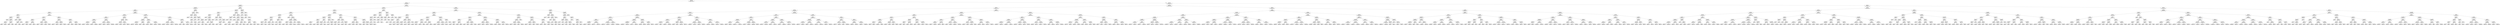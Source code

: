 digraph Tree {
node [shape=box] ;
0 [label="X[2] <= 133.5\ngini = 0.496\nsamples = 246162\nvalue = [8513, 147125, 233760]"] ;
1 [label="X[3] <= 34.5\ngini = 0.495\nsamples = 6989\nvalue = [72, 6344, 4690]"] ;
0 -> 1 [labeldistance=2.5, labelangle=45, headlabel="True"] ;
2 [label="X[0] <= 12564.0\ngini = 0.502\nsamples = 4307\nvalue = [55, 3788, 3022]"] ;
1 -> 2 ;
3 [label="X[0] <= 12290.5\ngini = 0.504\nsamples = 4146\nvalue = [53, 3597, 2976]"] ;
2 -> 3 ;
4 [label="X[4] <= 5.5\ngini = 0.503\nsamples = 4110\nvalue = [53, 3584, 2928]"] ;
3 -> 4 ;
5 [label="X[6] <= 2.5\ngini = 0.509\nsamples = 407\nvalue = [10, 277, 349]"] ;
4 -> 5 ;
6 [label="X[6] <= 1.5\ngini = 0.357\nsamples = 31\nvalue = [0, 13, 43]"] ;
5 -> 6 ;
7 [label="X[0] <= 665.5\ngini = 0.451\nsamples = 22\nvalue = [0, 12, 23]"] ;
6 -> 7 ;
8 [label="gini = 0.0\nsamples = 3\nvalue = [0, 5, 0]"] ;
7 -> 8 ;
9 [label="X[0] <= 8467.0\ngini = 0.358\nsamples = 19\nvalue = [0, 7, 23]"] ;
7 -> 9 ;
10 [label="X[7] <= 2.5\ngini = 0.269\nsamples = 15\nvalue = [0, 4, 21]"] ;
9 -> 10 ;
11 [label="gini = 0.0\nsamples = 4\nvalue = [0, 0, 10]"] ;
10 -> 11 ;
12 [label="gini = 0.391\nsamples = 11\nvalue = [0, 4, 11]"] ;
10 -> 12 ;
13 [label="X[0] <= 10873.5\ngini = 0.48\nsamples = 4\nvalue = [0, 3, 2]"] ;
9 -> 13 ;
14 [label="gini = 0.375\nsamples = 3\nvalue = [0, 3, 1]"] ;
13 -> 14 ;
15 [label="gini = 0.0\nsamples = 1\nvalue = [0, 0, 1]"] ;
13 -> 15 ;
16 [label="X[2] <= 131.5\ngini = 0.091\nsamples = 9\nvalue = [0, 1, 20]"] ;
6 -> 16 ;
17 [label="gini = 0.0\nsamples = 6\nvalue = [0, 0, 16]"] ;
16 -> 17 ;
18 [label="X[0] <= 5923.5\ngini = 0.32\nsamples = 3\nvalue = [0, 1, 4]"] ;
16 -> 18 ;
19 [label="X[0] <= 1626.0\ngini = 0.5\nsamples = 2\nvalue = [0, 1, 1]"] ;
18 -> 19 ;
20 [label="gini = 0.0\nsamples = 1\nvalue = [0, 0, 1]"] ;
19 -> 20 ;
21 [label="gini = 0.0\nsamples = 1\nvalue = [0, 1, 0]"] ;
19 -> 21 ;
22 [label="gini = 0.0\nsamples = 1\nvalue = [0, 0, 3]"] ;
18 -> 22 ;
23 [label="X[3] <= 1.0\ngini = 0.514\nsamples = 376\nvalue = [10, 264, 306]"] ;
5 -> 23 ;
24 [label="X[7] <= 2.5\ngini = 0.489\nsamples = 141\nvalue = [4, 77, 128]"] ;
23 -> 24 ;
25 [label="X[1] <= 64.0\ngini = 0.414\nsamples = 76\nvalue = [0, 33, 80]"] ;
24 -> 25 ;
26 [label="X[6] <= 21.0\ngini = 0.486\nsamples = 26\nvalue = [0, 15, 21]"] ;
25 -> 26 ;
27 [label="gini = 0.413\nsamples = 17\nvalue = [0, 7, 17]"] ;
26 -> 27 ;
28 [label="gini = 0.444\nsamples = 9\nvalue = [0, 8, 4]"] ;
26 -> 28 ;
29 [label="X[5] <= 0.5\ngini = 0.358\nsamples = 50\nvalue = [0, 18, 59]"] ;
25 -> 29 ;
30 [label="gini = 0.0\nsamples = 3\nvalue = [0, 4, 0]"] ;
29 -> 30 ;
31 [label="gini = 0.31\nsamples = 47\nvalue = [0, 14, 59]"] ;
29 -> 31 ;
32 [label="X[5] <= 4.5\ngini = 0.538\nsamples = 65\nvalue = [4, 44, 48]"] ;
24 -> 32 ;
33 [label="X[6] <= 12.5\ngini = 0.477\nsamples = 37\nvalue = [0, 20, 31]"] ;
32 -> 33 ;
34 [label="gini = 0.32\nsamples = 12\nvalue = [0, 3, 12]"] ;
33 -> 34 ;
35 [label="gini = 0.498\nsamples = 25\nvalue = [0, 17, 19]"] ;
33 -> 35 ;
36 [label="X[4] <= 3.5\ngini = 0.565\nsamples = 28\nvalue = [4, 24, 17]"] ;
32 -> 36 ;
37 [label="gini = 0.547\nsamples = 23\nvalue = [4, 23, 12]"] ;
36 -> 37 ;
38 [label="gini = 0.278\nsamples = 5\nvalue = [0, 1, 5]"] ;
36 -> 38 ;
39 [label="X[6] <= 17.5\ngini = 0.515\nsamples = 235\nvalue = [6, 187, 178]"] ;
23 -> 39 ;
40 [label="X[5] <= 4.5\ngini = 0.495\nsamples = 125\nvalue = [1, 116, 87]"] ;
39 -> 40 ;
41 [label="X[5] <= 1.5\ngini = 0.5\nsamples = 70\nvalue = [0, 58, 56]"] ;
40 -> 41 ;
42 [label="gini = 0.426\nsamples = 22\nvalue = [0, 27, 12]"] ;
41 -> 42 ;
43 [label="gini = 0.485\nsamples = 48\nvalue = [0, 31, 44]"] ;
41 -> 43 ;
44 [label="X[0] <= 5011.0\ngini = 0.466\nsamples = 55\nvalue = [1, 58, 31]"] ;
40 -> 44 ;
45 [label="gini = 0.315\nsamples = 26\nvalue = [0, 37, 9]"] ;
44 -> 45 ;
46 [label="gini = 0.522\nsamples = 29\nvalue = [1, 21, 22]"] ;
44 -> 46 ;
47 [label="X[5] <= 0.5\ngini = 0.521\nsamples = 110\nvalue = [5, 71, 91]"] ;
39 -> 47 ;
48 [label="X[7] <= 7.5\ngini = 0.269\nsamples = 14\nvalue = [0, 4, 21]"] ;
47 -> 48 ;
49 [label="gini = 0.0\nsamples = 7\nvalue = [0, 0, 16]"] ;
48 -> 49 ;
50 [label="gini = 0.494\nsamples = 7\nvalue = [0, 4, 5]"] ;
48 -> 50 ;
51 [label="X[3] <= 2.5\ngini = 0.533\nsamples = 96\nvalue = [5, 67, 70]"] ;
47 -> 51 ;
52 [label="gini = 0.535\nsamples = 90\nvalue = [5, 65, 65]"] ;
51 -> 52 ;
53 [label="gini = 0.408\nsamples = 6\nvalue = [0, 2, 5]"] ;
51 -> 53 ;
54 [label="X[0] <= 3065.0\ngini = 0.5\nsamples = 3703\nvalue = [43, 3307, 2579]"] ;
4 -> 54 ;
55 [label="X[6] <= 28.5\ngini = 0.49\nsamples = 1951\nvalue = [17, 1833, 1287]"] ;
54 -> 55 ;
56 [label="X[5] <= 2.5\ngini = 0.494\nsamples = 1817\nvalue = [15, 1669, 1230]"] ;
55 -> 56 ;
57 [label="X[1] <= 42.5\ngini = 0.506\nsamples = 864\nvalue = [12, 738, 635]"] ;
56 -> 57 ;
58 [label="X[2] <= 111.5\ngini = 0.489\nsamples = 228\nvalue = [3, 152, 225]"] ;
57 -> 58 ;
59 [label="gini = 0.491\nsamples = 25\nvalue = [0, 25, 19]"] ;
58 -> 59 ;
60 [label="gini = 0.481\nsamples = 203\nvalue = [3, 127, 206]"] ;
58 -> 60 ;
61 [label="X[0] <= 293.5\ngini = 0.494\nsamples = 636\nvalue = [9, 586, 410]"] ;
57 -> 61 ;
62 [label="gini = 0.503\nsamples = 78\nvalue = [1, 52, 64]"] ;
61 -> 62 ;
63 [label="gini = 0.486\nsamples = 558\nvalue = [8, 534, 346]"] ;
61 -> 63 ;
64 [label="X[4] <= 8.5\ngini = 0.478\nsamples = 953\nvalue = [3, 931, 595]"] ;
56 -> 64 ;
65 [label="X[4] <= 7.5\ngini = 0.352\nsamples = 92\nvalue = [1, 107, 30]"] ;
64 -> 65 ;
66 [label="gini = 0.289\nsamples = 44\nvalue = [1, 58, 11]"] ;
65 -> 66 ;
67 [label="gini = 0.403\nsamples = 48\nvalue = [0, 49, 19]"] ;
65 -> 67 ;
68 [label="X[1] <= 42.5\ngini = 0.484\nsamples = 861\nvalue = [2, 824, 565]"] ;
64 -> 68 ;
69 [label="gini = 0.498\nsamples = 206\nvalue = [0, 157, 179]"] ;
68 -> 69 ;
70 [label="gini = 0.466\nsamples = 655\nvalue = [2, 667, 386]"] ;
68 -> 70 ;
71 [label="X[4] <= 22.5\ngini = 0.394\nsamples = 134\nvalue = [2, 164, 57]"] ;
55 -> 71 ;
72 [label="X[1] <= 104.5\ngini = 0.398\nsamples = 133\nvalue = [2, 160, 57]"] ;
71 -> 72 ;
73 [label="X[2] <= 127.5\ngini = 0.358\nsamples = 107\nvalue = [1, 140, 41]"] ;
72 -> 73 ;
74 [label="gini = 0.337\nsamples = 94\nvalue = [0, 128, 35]"] ;
73 -> 74 ;
75 [label="gini = 0.499\nsamples = 13\nvalue = [1, 12, 6]"] ;
73 -> 75 ;
76 [label="X[6] <= 29.5\ngini = 0.52\nsamples = 26\nvalue = [1, 20, 16]"] ;
72 -> 76 ;
77 [label="gini = 0.508\nsamples = 10\nvalue = [1, 5, 10]"] ;
76 -> 77 ;
78 [label="gini = 0.408\nsamples = 16\nvalue = [0, 15, 6]"] ;
76 -> 78 ;
79 [label="gini = 0.0\nsamples = 1\nvalue = [0, 4, 0]"] ;
71 -> 79 ;
80 [label="X[0] <= 4653.5\ngini = 0.507\nsamples = 1752\nvalue = [26, 1474, 1292]"] ;
54 -> 80 ;
81 [label="X[1] <= 81.0\ngini = 0.509\nsamples = 729\nvalue = [13, 527, 605]"] ;
80 -> 81 ;
82 [label="X[2] <= 132.5\ngini = 0.476\nsamples = 338\nvalue = [5, 186, 318]"] ;
81 -> 82 ;
83 [label="X[0] <= 4402.5\ngini = 0.473\nsamples = 332\nvalue = [5, 180, 316]"] ;
82 -> 83 ;
84 [label="gini = 0.499\nsamples = 189\nvalue = [1, 125, 153]"] ;
83 -> 84 ;
85 [label="gini = 0.399\nsamples = 143\nvalue = [4, 55, 163]"] ;
83 -> 85 ;
86 [label="X[6] <= 18.5\ngini = 0.375\nsamples = 6\nvalue = [0, 6, 2]"] ;
82 -> 86 ;
87 [label="gini = 0.5\nsamples = 2\nvalue = [0, 2, 2]"] ;
86 -> 87 ;
88 [label="gini = 0.0\nsamples = 4\nvalue = [0, 4, 0]"] ;
86 -> 88 ;
89 [label="X[7] <= 1.5\ngini = 0.509\nsamples = 391\nvalue = [8, 341, 287]"] ;
81 -> 89 ;
90 [label="X[4] <= 15.5\ngini = 0.467\nsamples = 31\nvalue = [0, 16, 27]"] ;
89 -> 90 ;
91 [label="gini = 0.496\nsamples = 16\nvalue = [0, 12, 10]"] ;
90 -> 91 ;
92 [label="gini = 0.308\nsamples = 15\nvalue = [0, 4, 17]"] ;
90 -> 92 ;
93 [label="X[4] <= 20.5\ngini = 0.507\nsamples = 360\nvalue = [8, 325, 260]"] ;
89 -> 93 ;
94 [label="gini = 0.501\nsamples = 297\nvalue = [8, 284, 199]"] ;
93 -> 94 ;
95 [label="gini = 0.481\nsamples = 63\nvalue = [0, 41, 61]"] ;
93 -> 95 ;
96 [label="X[5] <= 5.5\ngini = 0.495\nsamples = 1023\nvalue = [13, 947, 687]"] ;
80 -> 96 ;
97 [label="X[2] <= 131.5\ngini = 0.503\nsamples = 873\nvalue = [12, 775, 627]"] ;
96 -> 97 ;
98 [label="X[1] <= 60.5\ngini = 0.456\nsamples = 254\nvalue = [1, 258, 137]"] ;
97 -> 98 ;
99 [label="gini = 0.464\nsamples = 33\nvalue = [0, 19, 33]"] ;
98 -> 99 ;
100 [label="gini = 0.426\nsamples = 221\nvalue = [1, 239, 104]"] ;
98 -> 100 ;
101 [label="X[1] <= 61.5\ngini = 0.51\nsamples = 619\nvalue = [11, 517, 490]"] ;
97 -> 101 ;
102 [label="gini = 0.474\nsamples = 139\nvalue = [0, 87, 138]"] ;
101 -> 102 ;
103 [label="gini = 0.509\nsamples = 480\nvalue = [11, 430, 352]"] ;
101 -> 103 ;
104 [label="X[1] <= 33.5\ngini = 0.389\nsamples = 150\nvalue = [1, 172, 60]"] ;
96 -> 104 ;
105 [label="X[6] <= 13.5\ngini = 0.32\nsamples = 4\nvalue = [0, 1, 4]"] ;
104 -> 105 ;
106 [label="gini = 0.0\nsamples = 2\nvalue = [0, 0, 3]"] ;
105 -> 106 ;
107 [label="gini = 0.5\nsamples = 2\nvalue = [0, 1, 1]"] ;
105 -> 107 ;
108 [label="X[7] <= 4.5\ngini = 0.377\nsamples = 146\nvalue = [1, 171, 56]"] ;
104 -> 108 ;
109 [label="gini = 0.475\nsamples = 35\nvalue = [0, 38, 24]"] ;
108 -> 109 ;
110 [label="gini = 0.321\nsamples = 111\nvalue = [1, 133, 32]"] ;
108 -> 110 ;
111 [label="X[4] <= 18.0\ngini = 0.335\nsamples = 36\nvalue = [0, 13, 48]"] ;
3 -> 111 ;
112 [label="X[1] <= 28.5\ngini = 0.4\nsamples = 26\nvalue = [0, 13, 34]"] ;
111 -> 112 ;
113 [label="X[7] <= 11.5\ngini = 0.245\nsamples = 4\nvalue = [0, 6, 1]"] ;
112 -> 113 ;
114 [label="gini = 0.0\nsamples = 3\nvalue = [0, 6, 0]"] ;
113 -> 114 ;
115 [label="gini = 0.0\nsamples = 1\nvalue = [0, 0, 1]"] ;
113 -> 115 ;
116 [label="X[7] <= 5.5\ngini = 0.289\nsamples = 22\nvalue = [0, 7, 33]"] ;
112 -> 116 ;
117 [label="X[4] <= 16.0\ngini = 0.444\nsamples = 7\nvalue = [0, 4, 8]"] ;
116 -> 117 ;
118 [label="X[3] <= 1.5\ngini = 0.198\nsamples = 6\nvalue = [0, 1, 8]"] ;
117 -> 118 ;
119 [label="gini = 0.0\nsamples = 4\nvalue = [0, 0, 7]"] ;
118 -> 119 ;
120 [label="X[4] <= 7.0\ngini = 0.5\nsamples = 2\nvalue = [0, 1, 1]"] ;
118 -> 120 ;
121 [label="gini = 0.0\nsamples = 1\nvalue = [0, 1, 0]"] ;
120 -> 121 ;
122 [label="gini = 0.0\nsamples = 1\nvalue = [0, 0, 1]"] ;
120 -> 122 ;
123 [label="gini = 0.0\nsamples = 1\nvalue = [0, 3, 0]"] ;
117 -> 123 ;
124 [label="X[0] <= 12303.5\ngini = 0.191\nsamples = 15\nvalue = [0, 3, 25]"] ;
116 -> 124 ;
125 [label="gini = 0.0\nsamples = 1\nvalue = [0, 0, 4]"] ;
124 -> 125 ;
126 [label="X[1] <= 104.0\ngini = 0.219\nsamples = 14\nvalue = [0, 3, 21]"] ;
124 -> 126 ;
127 [label="gini = 0.0\nsamples = 8\nvalue = [0, 0, 14]"] ;
126 -> 127 ;
128 [label="X[4] <= 4.0\ngini = 0.42\nsamples = 6\nvalue = [0, 3, 7]"] ;
126 -> 128 ;
129 [label="gini = 0.0\nsamples = 1\nvalue = [0, 0, 3]"] ;
128 -> 129 ;
130 [label="gini = 0.49\nsamples = 5\nvalue = [0, 3, 4]"] ;
128 -> 130 ;
131 [label="gini = 0.0\nsamples = 10\nvalue = [0, 0, 14]"] ;
111 -> 131 ;
132 [label="X[6] <= 26.5\ngini = 0.324\nsamples = 161\nvalue = [2, 191, 46]"] ;
2 -> 132 ;
133 [label="X[2] <= 132.5\ngini = 0.341\nsamples = 138\nvalue = [0, 161, 45]"] ;
132 -> 133 ;
134 [label="X[3] <= 1.5\ngini = 0.48\nsamples = 19\nvalue = [0, 18, 12]"] ;
133 -> 134 ;
135 [label="X[6] <= 6.5\ngini = 0.494\nsamples = 7\nvalue = [0, 4, 5]"] ;
134 -> 135 ;
136 [label="gini = 0.0\nsamples = 1\nvalue = [0, 1, 0]"] ;
135 -> 136 ;
137 [label="X[1] <= 54.5\ngini = 0.469\nsamples = 6\nvalue = [0, 3, 5]"] ;
135 -> 137 ;
138 [label="gini = 0.0\nsamples = 1\nvalue = [0, 0, 1]"] ;
137 -> 138 ;
139 [label="X[6] <= 17.0\ngini = 0.49\nsamples = 5\nvalue = [0, 3, 4]"] ;
137 -> 139 ;
140 [label="gini = 0.0\nsamples = 2\nvalue = [0, 0, 2]"] ;
139 -> 140 ;
141 [label="X[0] <= 12869.5\ngini = 0.48\nsamples = 3\nvalue = [0, 3, 2]"] ;
139 -> 141 ;
142 [label="gini = 0.375\nsamples = 2\nvalue = [0, 3, 1]"] ;
141 -> 142 ;
143 [label="gini = 0.0\nsamples = 1\nvalue = [0, 0, 1]"] ;
141 -> 143 ;
144 [label="X[6] <= 19.5\ngini = 0.444\nsamples = 12\nvalue = [0, 14, 7]"] ;
134 -> 144 ;
145 [label="X[1] <= 40.0\ngini = 0.153\nsamples = 6\nvalue = [0, 11, 1]"] ;
144 -> 145 ;
146 [label="gini = 0.0\nsamples = 1\nvalue = [0, 0, 1]"] ;
145 -> 146 ;
147 [label="gini = 0.0\nsamples = 5\nvalue = [0, 11, 0]"] ;
145 -> 147 ;
148 [label="X[7] <= 11.0\ngini = 0.444\nsamples = 6\nvalue = [0, 3, 6]"] ;
144 -> 148 ;
149 [label="gini = 0.0\nsamples = 3\nvalue = [0, 0, 5]"] ;
148 -> 149 ;
150 [label="X[1] <= 57.0\ngini = 0.375\nsamples = 3\nvalue = [0, 3, 1]"] ;
148 -> 150 ;
151 [label="X[0] <= 12878.0\ngini = 0.5\nsamples = 2\nvalue = [0, 1, 1]"] ;
150 -> 151 ;
152 [label="gini = 0.0\nsamples = 1\nvalue = [0, 1, 0]"] ;
151 -> 152 ;
153 [label="gini = 0.0\nsamples = 1\nvalue = [0, 0, 1]"] ;
151 -> 153 ;
154 [label="gini = 0.0\nsamples = 1\nvalue = [0, 2, 0]"] ;
150 -> 154 ;
155 [label="X[6] <= 2.5\ngini = 0.305\nsamples = 119\nvalue = [0, 143, 33]"] ;
133 -> 155 ;
156 [label="X[4] <= 14.5\ngini = 0.32\nsamples = 4\nvalue = [0, 1, 4]"] ;
155 -> 156 ;
157 [label="X[0] <= 15309.5\ngini = 0.5\nsamples = 2\nvalue = [0, 1, 1]"] ;
156 -> 157 ;
158 [label="gini = 0.0\nsamples = 1\nvalue = [0, 0, 1]"] ;
157 -> 158 ;
159 [label="gini = 0.0\nsamples = 1\nvalue = [0, 1, 0]"] ;
157 -> 159 ;
160 [label="gini = 0.0\nsamples = 2\nvalue = [0, 0, 3]"] ;
156 -> 160 ;
161 [label="X[5] <= 5.5\ngini = 0.282\nsamples = 115\nvalue = [0, 142, 29]"] ;
155 -> 161 ;
162 [label="X[6] <= 5.5\ngini = 0.266\nsamples = 87\nvalue = [0, 112, 21]"] ;
161 -> 162 ;
163 [label="gini = 0.0\nsamples = 10\nvalue = [0, 17, 0]"] ;
162 -> 163 ;
164 [label="X[1] <= 71.5\ngini = 0.297\nsamples = 77\nvalue = [0, 95, 21]"] ;
162 -> 164 ;
165 [label="X[7] <= 11.5\ngini = 0.133\nsamples = 19\nvalue = [0, 26, 2]"] ;
164 -> 165 ;
166 [label="gini = 0.0\nsamples = 17\nvalue = [0, 26, 0]"] ;
165 -> 166 ;
167 [label="gini = 0.0\nsamples = 2\nvalue = [0, 0, 2]"] ;
165 -> 167 ;
168 [label="X[6] <= 14.5\ngini = 0.339\nsamples = 58\nvalue = [0, 69, 19]"] ;
164 -> 168 ;
169 [label="gini = 0.42\nsamples = 26\nvalue = [0, 28, 12]"] ;
168 -> 169 ;
170 [label="gini = 0.249\nsamples = 32\nvalue = [0, 41, 7]"] ;
168 -> 170 ;
171 [label="X[3] <= 1.0\ngini = 0.332\nsamples = 28\nvalue = [0, 30, 8]"] ;
161 -> 171 ;
172 [label="X[6] <= 11.5\ngini = 0.278\nsamples = 8\nvalue = [0, 10, 2]"] ;
171 -> 172 ;
173 [label="X[6] <= 5.0\ngini = 0.32\nsamples = 6\nvalue = [0, 8, 2]"] ;
172 -> 173 ;
174 [label="gini = 0.0\nsamples = 1\nvalue = [0, 1, 0]"] ;
173 -> 174 ;
175 [label="gini = 0.346\nsamples = 5\nvalue = [0, 7, 2]"] ;
173 -> 175 ;
176 [label="gini = 0.0\nsamples = 2\nvalue = [0, 2, 0]"] ;
172 -> 176 ;
177 [label="X[4] <= 10.0\ngini = 0.355\nsamples = 20\nvalue = [0, 20, 6]"] ;
171 -> 177 ;
178 [label="X[1] <= 79.5\ngini = 0.408\nsamples = 5\nvalue = [0, 2, 5]"] ;
177 -> 178 ;
179 [label="gini = 0.0\nsamples = 2\nvalue = [0, 0, 2]"] ;
178 -> 179 ;
180 [label="gini = 0.48\nsamples = 3\nvalue = [0, 2, 3]"] ;
178 -> 180 ;
181 [label="X[6] <= 5.5\ngini = 0.1\nsamples = 15\nvalue = [0, 18, 1]"] ;
177 -> 181 ;
182 [label="gini = 0.375\nsamples = 4\nvalue = [0, 3, 1]"] ;
181 -> 182 ;
183 [label="gini = 0.0\nsamples = 11\nvalue = [0, 15, 0]"] ;
181 -> 183 ;
184 [label="X[0] <= 17498.0\ngini = 0.169\nsamples = 23\nvalue = [2, 30, 1]"] ;
132 -> 184 ;
185 [label="X[5] <= 3.5\ngini = 0.062\nsamples = 22\nvalue = [0, 30, 1]"] ;
184 -> 185 ;
186 [label="gini = 0.0\nsamples = 9\nvalue = [0, 16, 0]"] ;
185 -> 186 ;
187 [label="X[3] <= 1.0\ngini = 0.124\nsamples = 13\nvalue = [0, 14, 1]"] ;
185 -> 187 ;
188 [label="gini = 0.0\nsamples = 1\nvalue = [0, 0, 1]"] ;
187 -> 188 ;
189 [label="gini = 0.0\nsamples = 12\nvalue = [0, 14, 0]"] ;
187 -> 189 ;
190 [label="gini = 0.0\nsamples = 1\nvalue = [2, 0, 0]"] ;
184 -> 190 ;
191 [label="X[1] <= 42.5\ngini = 0.482\nsamples = 2682\nvalue = [17, 2556, 1668]"] ;
1 -> 191 ;
192 [label="X[4] <= 20.5\ngini = 0.499\nsamples = 718\nvalue = [2, 518, 600]"] ;
191 -> 192 ;
193 [label="X[1] <= 41.5\ngini = 0.5\nsamples = 687\nvalue = [2, 504, 563]"] ;
192 -> 193 ;
194 [label="X[4] <= 1.5\ngini = 0.501\nsamples = 498\nvalue = [2, 419, 370]"] ;
193 -> 194 ;
195 [label="X[0] <= 1800.0\ngini = 0.426\nsamples = 34\nvalue = [0, 16, 36]"] ;
194 -> 195 ;
196 [label="X[1] <= 10.5\ngini = 0.349\nsamples = 27\nvalue = [0, 9, 31]"] ;
195 -> 196 ;
197 [label="X[5] <= 3.5\ngini = 0.159\nsamples = 16\nvalue = [0, 2, 21]"] ;
196 -> 197 ;
198 [label="X[2] <= 112.5\ngini = 0.087\nsamples = 15\nvalue = [0, 1, 21]"] ;
197 -> 198 ;
199 [label="gini = 0.165\nsamples = 8\nvalue = [0, 1, 10]"] ;
198 -> 199 ;
200 [label="gini = 0.0\nsamples = 7\nvalue = [0, 0, 11]"] ;
198 -> 200 ;
201 [label="gini = 0.0\nsamples = 1\nvalue = [0, 1, 0]"] ;
197 -> 201 ;
202 [label="X[6] <= 25.0\ngini = 0.484\nsamples = 11\nvalue = [0, 7, 10]"] ;
196 -> 202 ;
203 [label="X[7] <= 9.5\ngini = 0.444\nsamples = 10\nvalue = [0, 5, 10]"] ;
202 -> 203 ;
204 [label="gini = 0.18\nsamples = 6\nvalue = [0, 1, 9]"] ;
203 -> 204 ;
205 [label="gini = 0.32\nsamples = 4\nvalue = [0, 4, 1]"] ;
203 -> 205 ;
206 [label="gini = 0.0\nsamples = 1\nvalue = [0, 2, 0]"] ;
202 -> 206 ;
207 [label="X[5] <= 3.0\ngini = 0.486\nsamples = 7\nvalue = [0, 7, 5]"] ;
195 -> 207 ;
208 [label="X[1] <= 19.5\ngini = 0.346\nsamples = 5\nvalue = [0, 7, 2]"] ;
207 -> 208 ;
209 [label="gini = 0.0\nsamples = 1\nvalue = [0, 3, 0]"] ;
208 -> 209 ;
210 [label="X[0] <= 2133.5\ngini = 0.444\nsamples = 4\nvalue = [0, 4, 2]"] ;
208 -> 210 ;
211 [label="gini = 0.444\nsamples = 3\nvalue = [0, 1, 2]"] ;
210 -> 211 ;
212 [label="gini = 0.0\nsamples = 1\nvalue = [0, 3, 0]"] ;
210 -> 212 ;
213 [label="gini = 0.0\nsamples = 2\nvalue = [0, 0, 3]"] ;
207 -> 213 ;
214 [label="X[7] <= 2.5\ngini = 0.498\nsamples = 464\nvalue = [2, 403, 334]"] ;
194 -> 214 ;
215 [label="gini = 0.0\nsamples = 3\nvalue = [0, 0, 3]"] ;
214 -> 215 ;
216 [label="X[1] <= 12.5\ngini = 0.498\nsamples = 461\nvalue = [2, 403, 331]"] ;
214 -> 216 ;
217 [label="X[0] <= 295.5\ngini = 0.498\nsamples = 106\nvalue = [2, 69, 97]"] ;
216 -> 217 ;
218 [label="X[6] <= 20.0\ngini = 0.337\nsamples = 10\nvalue = [0, 11, 3]"] ;
217 -> 218 ;
219 [label="gini = 0.0\nsamples = 6\nvalue = [0, 8, 0]"] ;
218 -> 219 ;
220 [label="gini = 0.5\nsamples = 4\nvalue = [0, 3, 3]"] ;
218 -> 220 ;
221 [label="X[7] <= 8.5\ngini = 0.485\nsamples = 96\nvalue = [2, 58, 94]"] ;
217 -> 221 ;
222 [label="gini = 0.452\nsamples = 49\nvalue = [0, 29, 55]"] ;
221 -> 222 ;
223 [label="gini = 0.517\nsamples = 47\nvalue = [2, 29, 39]"] ;
221 -> 223 ;
224 [label="X[0] <= 226.0\ngini = 0.485\nsamples = 355\nvalue = [0, 334, 234]"] ;
216 -> 224 ;
225 [label="gini = 0.0\nsamples = 1\nvalue = [0, 0, 5]"] ;
224 -> 225 ;
226 [label="X[4] <= 12.5\ngini = 0.483\nsamples = 354\nvalue = [0, 334, 229]"] ;
224 -> 226 ;
227 [label="gini = 0.455\nsamples = 180\nvalue = [0, 178, 96]"] ;
226 -> 227 ;
228 [label="gini = 0.497\nsamples = 174\nvalue = [0, 156, 133]"] ;
226 -> 228 ;
229 [label="X[2] <= 117.5\ngini = 0.425\nsamples = 189\nvalue = [0, 85, 193]"] ;
193 -> 229 ;
230 [label="X[4] <= 16.5\ngini = 0.308\nsamples = 88\nvalue = [0, 24, 102]"] ;
229 -> 230 ;
231 [label="X[0] <= 1307.5\ngini = 0.239\nsamples = 74\nvalue = [0, 15, 93]"] ;
230 -> 231 ;
232 [label="X[5] <= 4.5\ngini = 0.17\nsamples = 67\nvalue = [0, 9, 87]"] ;
231 -> 232 ;
233 [label="X[5] <= 1.5\ngini = 0.047\nsamples = 59\nvalue = [0, 2, 81]"] ;
232 -> 233 ;
234 [label="gini = 0.0\nsamples = 33\nvalue = [0, 0, 45]"] ;
233 -> 234 ;
235 [label="gini = 0.1\nsamples = 26\nvalue = [0, 2, 36]"] ;
233 -> 235 ;
236 [label="X[7] <= 8.5\ngini = 0.497\nsamples = 8\nvalue = [0, 7, 6]"] ;
232 -> 236 ;
237 [label="gini = 0.0\nsamples = 3\nvalue = [0, 5, 0]"] ;
236 -> 237 ;
238 [label="gini = 0.375\nsamples = 5\nvalue = [0, 2, 6]"] ;
236 -> 238 ;
239 [label="X[5] <= 4.5\ngini = 0.5\nsamples = 7\nvalue = [0, 6, 6]"] ;
231 -> 239 ;
240 [label="X[0] <= 1447.5\ngini = 0.48\nsamples = 6\nvalue = [0, 4, 6]"] ;
239 -> 240 ;
241 [label="gini = 0.444\nsamples = 4\nvalue = [0, 4, 2]"] ;
240 -> 241 ;
242 [label="gini = 0.0\nsamples = 2\nvalue = [0, 0, 4]"] ;
240 -> 242 ;
243 [label="gini = 0.0\nsamples = 1\nvalue = [0, 2, 0]"] ;
239 -> 243 ;
244 [label="X[0] <= 1628.5\ngini = 0.5\nsamples = 14\nvalue = [0, 9, 9]"] ;
230 -> 244 ;
245 [label="X[2] <= 112.5\ngini = 0.48\nsamples = 12\nvalue = [0, 9, 6]"] ;
244 -> 245 ;
246 [label="gini = 0.0\nsamples = 1\nvalue = [0, 2, 0]"] ;
245 -> 246 ;
247 [label="X[0] <= 1440.5\ngini = 0.497\nsamples = 11\nvalue = [0, 7, 6]"] ;
245 -> 247 ;
248 [label="gini = 0.48\nsamples = 9\nvalue = [0, 4, 6]"] ;
247 -> 248 ;
249 [label="gini = 0.0\nsamples = 2\nvalue = [0, 3, 0]"] ;
247 -> 249 ;
250 [label="gini = 0.0\nsamples = 2\nvalue = [0, 0, 3]"] ;
244 -> 250 ;
251 [label="X[4] <= 5.5\ngini = 0.481\nsamples = 101\nvalue = [0, 61, 91]"] ;
229 -> 251 ;
252 [label="X[4] <= 0.5\ngini = 0.444\nsamples = 18\nvalue = [0, 20, 10]"] ;
251 -> 252 ;
253 [label="X[6] <= 8.0\ngini = 0.375\nsamples = 6\nvalue = [0, 2, 6]"] ;
252 -> 253 ;
254 [label="X[7] <= 9.5\ngini = 0.444\nsamples = 2\nvalue = [0, 2, 1]"] ;
253 -> 254 ;
255 [label="gini = 0.0\nsamples = 1\nvalue = [0, 2, 0]"] ;
254 -> 255 ;
256 [label="gini = 0.0\nsamples = 1\nvalue = [0, 0, 1]"] ;
254 -> 256 ;
257 [label="gini = 0.0\nsamples = 4\nvalue = [0, 0, 5]"] ;
253 -> 257 ;
258 [label="X[7] <= 6.5\ngini = 0.298\nsamples = 12\nvalue = [0, 18, 4]"] ;
252 -> 258 ;
259 [label="gini = 0.0\nsamples = 3\nvalue = [0, 9, 0]"] ;
258 -> 259 ;
260 [label="X[0] <= 1710.5\ngini = 0.426\nsamples = 9\nvalue = [0, 9, 4]"] ;
258 -> 260 ;
261 [label="gini = 0.375\nsamples = 8\nvalue = [0, 9, 3]"] ;
260 -> 261 ;
262 [label="gini = 0.0\nsamples = 1\nvalue = [0, 0, 1]"] ;
260 -> 262 ;
263 [label="X[6] <= 15.0\ngini = 0.446\nsamples = 83\nvalue = [0, 41, 81]"] ;
251 -> 263 ;
264 [label="X[0] <= 1381.0\ngini = 0.493\nsamples = 39\nvalue = [0, 23, 29]"] ;
263 -> 264 ;
265 [label="X[5] <= 4.5\ngini = 0.499\nsamples = 31\nvalue = [0, 22, 20]"] ;
264 -> 265 ;
266 [label="gini = 0.5\nsamples = 26\nvalue = [0, 17, 18]"] ;
265 -> 266 ;
267 [label="gini = 0.408\nsamples = 5\nvalue = [0, 5, 2]"] ;
265 -> 267 ;
268 [label="X[4] <= 7.0\ngini = 0.18\nsamples = 8\nvalue = [0, 1, 9]"] ;
264 -> 268 ;
269 [label="gini = 0.0\nsamples = 1\nvalue = [0, 1, 0]"] ;
268 -> 269 ;
270 [label="gini = 0.0\nsamples = 7\nvalue = [0, 0, 9]"] ;
268 -> 270 ;
271 [label="X[0] <= 759.5\ngini = 0.382\nsamples = 44\nvalue = [0, 18, 52]"] ;
263 -> 271 ;
272 [label="X[7] <= 10.5\ngini = 0.48\nsamples = 10\nvalue = [0, 9, 6]"] ;
271 -> 272 ;
273 [label="gini = 0.18\nsamples = 7\nvalue = [0, 9, 1]"] ;
272 -> 273 ;
274 [label="gini = 0.0\nsamples = 3\nvalue = [0, 0, 5]"] ;
272 -> 274 ;
275 [label="X[0] <= 1381.0\ngini = 0.274\nsamples = 34\nvalue = [0, 9, 46]"] ;
271 -> 275 ;
276 [label="gini = 0.206\nsamples = 26\nvalue = [0, 5, 38]"] ;
275 -> 276 ;
277 [label="gini = 0.444\nsamples = 8\nvalue = [0, 4, 8]"] ;
275 -> 277 ;
278 [label="X[7] <= 10.5\ngini = 0.398\nsamples = 31\nvalue = [0, 14, 37]"] ;
192 -> 278 ;
279 [label="X[5] <= 5.5\ngini = 0.301\nsamples = 24\nvalue = [0, 7, 31]"] ;
278 -> 279 ;
280 [label="X[6] <= 30.5\ngini = 0.213\nsamples = 20\nvalue = [0, 4, 29]"] ;
279 -> 280 ;
281 [label="X[1] <= 25.0\ngini = 0.121\nsamples = 19\nvalue = [0, 2, 29]"] ;
280 -> 281 ;
282 [label="X[6] <= 24.0\ngini = 0.375\nsamples = 6\nvalue = [0, 2, 6]"] ;
281 -> 282 ;
283 [label="gini = 0.0\nsamples = 4\nvalue = [0, 0, 6]"] ;
282 -> 283 ;
284 [label="gini = 0.0\nsamples = 2\nvalue = [0, 2, 0]"] ;
282 -> 284 ;
285 [label="gini = 0.0\nsamples = 13\nvalue = [0, 0, 23]"] ;
281 -> 285 ;
286 [label="gini = 0.0\nsamples = 1\nvalue = [0, 2, 0]"] ;
280 -> 286 ;
287 [label="X[2] <= 117.5\ngini = 0.48\nsamples = 4\nvalue = [0, 3, 2]"] ;
279 -> 287 ;
288 [label="gini = 0.0\nsamples = 1\nvalue = [0, 0, 1]"] ;
287 -> 288 ;
289 [label="X[1] <= 19.5\ngini = 0.375\nsamples = 3\nvalue = [0, 3, 1]"] ;
287 -> 289 ;
290 [label="X[6] <= 16.5\ngini = 0.5\nsamples = 2\nvalue = [0, 1, 1]"] ;
289 -> 290 ;
291 [label="gini = 0.0\nsamples = 1\nvalue = [0, 0, 1]"] ;
290 -> 291 ;
292 [label="gini = 0.0\nsamples = 1\nvalue = [0, 1, 0]"] ;
290 -> 292 ;
293 [label="gini = 0.0\nsamples = 1\nvalue = [0, 2, 0]"] ;
289 -> 293 ;
294 [label="X[6] <= 10.0\ngini = 0.497\nsamples = 7\nvalue = [0, 7, 6]"] ;
278 -> 294 ;
295 [label="X[2] <= 123.0\ngini = 0.278\nsamples = 3\nvalue = [0, 5, 1]"] ;
294 -> 295 ;
296 [label="X[6] <= 7.5\ngini = 0.32\nsamples = 2\nvalue = [0, 4, 1]"] ;
295 -> 296 ;
297 [label="gini = 0.0\nsamples = 1\nvalue = [0, 0, 1]"] ;
296 -> 297 ;
298 [label="gini = 0.0\nsamples = 1\nvalue = [0, 4, 0]"] ;
296 -> 298 ;
299 [label="gini = 0.0\nsamples = 1\nvalue = [0, 1, 0]"] ;
295 -> 299 ;
300 [label="X[5] <= 3.0\ngini = 0.408\nsamples = 4\nvalue = [0, 2, 5]"] ;
294 -> 300 ;
301 [label="gini = 0.0\nsamples = 3\nvalue = [0, 0, 5]"] ;
300 -> 301 ;
302 [label="gini = 0.0\nsamples = 1\nvalue = [0, 2, 0]"] ;
300 -> 302 ;
303 [label="X[6] <= 30.5\ngini = 0.456\nsamples = 1964\nvalue = [15, 2038, 1068]"] ;
191 -> 303 ;
304 [label="X[1] <= 48.0\ngini = 0.453\nsamples = 1914\nvalue = [12, 1991, 1027]"] ;
303 -> 304 ;
305 [label="X[1] <= 45.5\ngini = 0.256\nsamples = 463\nvalue = [0, 630, 112]"] ;
304 -> 305 ;
306 [label="X[5] <= 2.5\ngini = 0.419\nsamples = 73\nvalue = [0, 80, 34]"] ;
305 -> 306 ;
307 [label="X[0] <= 379.5\ngini = 0.337\nsamples = 18\nvalue = [0, 22, 6]"] ;
306 -> 307 ;
308 [label="X[2] <= 117.5\ngini = 0.375\nsamples = 2\nvalue = [0, 1, 3]"] ;
307 -> 308 ;
309 [label="gini = 0.0\nsamples = 1\nvalue = [0, 1, 0]"] ;
308 -> 309 ;
310 [label="gini = 0.0\nsamples = 1\nvalue = [0, 0, 3]"] ;
308 -> 310 ;
311 [label="X[4] <= 2.5\ngini = 0.219\nsamples = 16\nvalue = [0, 21, 3]"] ;
307 -> 311 ;
312 [label="gini = 0.0\nsamples = 1\nvalue = [0, 0, 1]"] ;
311 -> 312 ;
313 [label="X[6] <= 13.0\ngini = 0.159\nsamples = 15\nvalue = [0, 21, 2]"] ;
311 -> 313 ;
314 [label="gini = 0.0\nsamples = 6\nvalue = [0, 10, 0]"] ;
313 -> 314 ;
315 [label="gini = 0.26\nsamples = 9\nvalue = [0, 11, 2]"] ;
313 -> 315 ;
316 [label="X[0] <= 1015.5\ngini = 0.439\nsamples = 55\nvalue = [0, 58, 28]"] ;
306 -> 316 ;
317 [label="X[6] <= 29.5\ngini = 0.32\nsamples = 32\nvalue = [0, 40, 10]"] ;
316 -> 317 ;
318 [label="X[4] <= 13.5\ngini = 0.278\nsamples = 31\nvalue = [0, 40, 8]"] ;
317 -> 318 ;
319 [label="gini = 0.403\nsamples = 16\nvalue = [0, 18, 7]"] ;
318 -> 319 ;
320 [label="gini = 0.083\nsamples = 15\nvalue = [0, 22, 1]"] ;
318 -> 320 ;
321 [label="gini = 0.0\nsamples = 1\nvalue = [0, 0, 2]"] ;
317 -> 321 ;
322 [label="X[0] <= 1746.0\ngini = 0.5\nsamples = 23\nvalue = [0, 18, 18]"] ;
316 -> 322 ;
323 [label="X[4] <= 19.0\ngini = 0.492\nsamples = 20\nvalue = [0, 14, 18]"] ;
322 -> 323 ;
324 [label="gini = 0.49\nsamples = 13\nvalue = [0, 12, 9]"] ;
323 -> 324 ;
325 [label="gini = 0.298\nsamples = 7\nvalue = [0, 2, 9]"] ;
323 -> 325 ;
326 [label="gini = 0.0\nsamples = 3\nvalue = [0, 4, 0]"] ;
322 -> 326 ;
327 [label="X[5] <= 2.5\ngini = 0.218\nsamples = 390\nvalue = [0, 550, 78]"] ;
305 -> 327 ;
328 [label="X[7] <= 10.5\ngini = 0.156\nsamples = 173\nvalue = [0, 247, 23]"] ;
327 -> 328 ;
329 [label="X[4] <= 14.5\ngini = 0.2\nsamples = 124\nvalue = [0, 173, 22]"] ;
328 -> 329 ;
330 [label="X[6] <= 25.5\ngini = 0.029\nsamples = 42\nvalue = [0, 67, 1]"] ;
329 -> 330 ;
331 [label="gini = 0.0\nsamples = 39\nvalue = [0, 65, 0]"] ;
330 -> 331 ;
332 [label="gini = 0.444\nsamples = 3\nvalue = [0, 2, 1]"] ;
330 -> 332 ;
333 [label="X[0] <= 1411.0\ngini = 0.276\nsamples = 82\nvalue = [0, 106, 21]"] ;
329 -> 333 ;
334 [label="gini = 0.261\nsamples = 79\nvalue = [0, 104, 19]"] ;
333 -> 334 ;
335 [label="gini = 0.5\nsamples = 3\nvalue = [0, 2, 2]"] ;
333 -> 335 ;
336 [label="X[0] <= 749.0\ngini = 0.026\nsamples = 49\nvalue = [0, 74, 1]"] ;
328 -> 336 ;
337 [label="gini = 0.0\nsamples = 27\nvalue = [0, 47, 0]"] ;
336 -> 337 ;
338 [label="X[5] <= 0.5\ngini = 0.069\nsamples = 22\nvalue = [0, 27, 1]"] ;
336 -> 338 ;
339 [label="gini = 0.219\nsamples = 6\nvalue = [0, 7, 1]"] ;
338 -> 339 ;
340 [label="gini = 0.0\nsamples = 16\nvalue = [0, 20, 0]"] ;
338 -> 340 ;
341 [label="X[0] <= 1746.0\ngini = 0.26\nsamples = 217\nvalue = [0, 303, 55]"] ;
327 -> 341 ;
342 [label="X[7] <= 8.5\ngini = 0.24\nsamples = 214\nvalue = [0, 302, 49]"] ;
341 -> 342 ;
343 [label="X[5] <= 3.5\ngini = 0.127\nsamples = 99\nvalue = [0, 150, 11]"] ;
342 -> 343 ;
344 [label="gini = 0.031\nsamples = 39\nvalue = [0, 63, 1]"] ;
343 -> 344 ;
345 [label="gini = 0.185\nsamples = 60\nvalue = [0, 87, 10]"] ;
343 -> 345 ;
346 [label="X[4] <= 17.5\ngini = 0.32\nsamples = 115\nvalue = [0, 152, 38]"] ;
342 -> 346 ;
347 [label="gini = 0.246\nsamples = 90\nvalue = [0, 125, 21]"] ;
346 -> 347 ;
348 [label="gini = 0.474\nsamples = 25\nvalue = [0, 27, 17]"] ;
346 -> 348 ;
349 [label="X[6] <= 2.0\ngini = 0.245\nsamples = 3\nvalue = [0, 1, 6]"] ;
341 -> 349 ;
350 [label="gini = 0.0\nsamples = 1\nvalue = [0, 1, 0]"] ;
349 -> 350 ;
351 [label="gini = 0.0\nsamples = 2\nvalue = [0, 0, 6]"] ;
349 -> 351 ;
352 [label="X[7] <= 10.5\ngini = 0.486\nsamples = 1451\nvalue = [12, 1361, 915]"] ;
304 -> 352 ;
353 [label="X[1] <= 61.5\ngini = 0.48\nsamples = 1148\nvalue = [8, 1099, 701]"] ;
352 -> 353 ;
354 [label="X[1] <= 51.5\ngini = 0.415\nsamples = 89\nvalue = [2, 37, 98]"] ;
353 -> 354 ;
355 [label="X[5] <= 3.5\ngini = 0.497\nsamples = 23\nvalue = [0, 15, 13]"] ;
354 -> 355 ;
356 [label="X[4] <= 10.5\ngini = 0.444\nsamples = 12\nvalue = [0, 8, 4]"] ;
355 -> 356 ;
357 [label="gini = 0.32\nsamples = 5\nvalue = [0, 1, 4]"] ;
356 -> 357 ;
358 [label="gini = 0.0\nsamples = 7\nvalue = [0, 7, 0]"] ;
356 -> 358 ;
359 [label="X[2] <= 122.5\ngini = 0.492\nsamples = 11\nvalue = [0, 7, 9]"] ;
355 -> 359 ;
360 [label="gini = 0.408\nsamples = 6\nvalue = [0, 5, 2]"] ;
359 -> 360 ;
361 [label="gini = 0.346\nsamples = 5\nvalue = [0, 2, 7]"] ;
359 -> 361 ;
362 [label="X[7] <= 4.5\ngini = 0.351\nsamples = 66\nvalue = [2, 22, 85]"] ;
354 -> 362 ;
363 [label="X[1] <= 57.0\ngini = 0.5\nsamples = 3\nvalue = [0, 3, 3]"] ;
362 -> 363 ;
364 [label="gini = 0.0\nsamples = 1\nvalue = [0, 0, 3]"] ;
363 -> 364 ;
365 [label="gini = 0.0\nsamples = 2\nvalue = [0, 3, 0]"] ;
363 -> 365 ;
366 [label="X[2] <= 123.5\ngini = 0.332\nsamples = 63\nvalue = [2, 19, 82]"] ;
362 -> 366 ;
367 [label="gini = 0.312\nsamples = 61\nvalue = [2, 17, 82]"] ;
366 -> 367 ;
368 [label="gini = 0.0\nsamples = 2\nvalue = [0, 2, 0]"] ;
366 -> 368 ;
369 [label="X[6] <= 24.5\ngini = 0.466\nsamples = 1059\nvalue = [6, 1062, 603]"] ;
353 -> 369 ;
370 [label="X[4] <= 6.5\ngini = 0.469\nsamples = 846\nvalue = [3, 838, 493]"] ;
369 -> 370 ;
371 [label="X[5] <= 1.5\ngini = 0.444\nsamples = 76\nvalue = [0, 43, 86]"] ;
370 -> 371 ;
372 [label="gini = 0.491\nsamples = 24\nvalue = [0, 19, 25]"] ;
371 -> 372 ;
373 [label="gini = 0.405\nsamples = 52\nvalue = [0, 24, 61]"] ;
371 -> 373 ;
374 [label="X[4] <= 15.5\ngini = 0.451\nsamples = 770\nvalue = [3, 795, 407]"] ;
370 -> 374 ;
375 [label="gini = 0.433\nsamples = 454\nvalue = [3, 494, 222]"] ;
374 -> 375 ;
376 [label="gini = 0.472\nsamples = 316\nvalue = [0, 301, 185]"] ;
374 -> 376 ;
377 [label="X[6] <= 25.5\ngini = 0.452\nsamples = 213\nvalue = [3, 224, 110]"] ;
369 -> 377 ;
378 [label="X[0] <= 1005.5\ngini = 0.352\nsamples = 44\nvalue = [2, 64, 16]"] ;
377 -> 378 ;
379 [label="gini = 0.223\nsamples = 23\nvalue = [0, 41, 6]"] ;
378 -> 379 ;
380 [label="gini = 0.483\nsamples = 21\nvalue = [2, 23, 10]"] ;
378 -> 380 ;
381 [label="X[4] <= 3.5\ngini = 0.47\nsamples = 169\nvalue = [1, 160, 94]"] ;
377 -> 381 ;
382 [label="gini = 0.0\nsamples = 4\nvalue = [0, 0, 6]"] ;
381 -> 382 ;
383 [label="gini = 0.462\nsamples = 165\nvalue = [1, 160, 88]"] ;
381 -> 383 ;
384 [label="X[7] <= 11.5\ngini = 0.503\nsamples = 303\nvalue = [4, 262, 214]"] ;
352 -> 384 ;
385 [label="X[0] <= 4173.5\ngini = 0.504\nsamples = 152\nvalue = [1, 114, 115]"] ;
384 -> 385 ;
386 [label="X[5] <= 2.5\ngini = 0.504\nsamples = 148\nvalue = [1, 109, 115]"] ;
385 -> 386 ;
387 [label="X[1] <= 79.5\ngini = 0.504\nsamples = 64\nvalue = [1, 46, 57]"] ;
386 -> 387 ;
388 [label="gini = 0.403\nsamples = 21\nvalue = [1, 8, 25]"] ;
387 -> 388 ;
389 [label="gini = 0.496\nsamples = 43\nvalue = [0, 38, 32]"] ;
387 -> 389 ;
390 [label="X[4] <= 0.5\ngini = 0.499\nsamples = 84\nvalue = [0, 63, 58]"] ;
386 -> 390 ;
391 [label="gini = 0.0\nsamples = 2\nvalue = [0, 0, 4]"] ;
390 -> 391 ;
392 [label="gini = 0.497\nsamples = 82\nvalue = [0, 63, 54]"] ;
390 -> 392 ;
393 [label="gini = 0.0\nsamples = 4\nvalue = [0, 5, 0]"] ;
385 -> 393 ;
394 [label="X[0] <= 1641.0\ngini = 0.493\nsamples = 151\nvalue = [3, 148, 99]"] ;
384 -> 394 ;
395 [label="X[2] <= 123.5\ngini = 0.45\nsamples = 113\nvalue = [0, 121, 63]"] ;
394 -> 395 ;
396 [label="X[1] <= 74.5\ngini = 0.418\nsamples = 92\nvalue = [0, 106, 45]"] ;
395 -> 396 ;
397 [label="gini = 0.495\nsamples = 13\nvalue = [0, 9, 11]"] ;
396 -> 397 ;
398 [label="gini = 0.384\nsamples = 79\nvalue = [0, 97, 34]"] ;
396 -> 398 ;
399 [label="X[6] <= 10.5\ngini = 0.496\nsamples = 21\nvalue = [0, 15, 18]"] ;
395 -> 399 ;
400 [label="gini = 0.278\nsamples = 7\nvalue = [0, 10, 2]"] ;
399 -> 400 ;
401 [label="gini = 0.363\nsamples = 14\nvalue = [0, 5, 16]"] ;
399 -> 401 ;
402 [label="X[1] <= 85.0\ngini = 0.533\nsamples = 38\nvalue = [3, 27, 36]"] ;
394 -> 402 ;
403 [label="X[5] <= 3.0\ngini = 0.471\nsamples = 15\nvalue = [0, 18, 11]"] ;
402 -> 403 ;
404 [label="gini = 0.499\nsamples = 11\nvalue = [0, 11, 10]"] ;
403 -> 404 ;
405 [label="gini = 0.219\nsamples = 4\nvalue = [0, 7, 1]"] ;
403 -> 405 ;
406 [label="X[4] <= 22.0\ngini = 0.478\nsamples = 23\nvalue = [3, 9, 25]"] ;
402 -> 406 ;
407 [label="gini = 0.342\nsamples = 21\nvalue = [0, 7, 25]"] ;
406 -> 407 ;
408 [label="gini = 0.48\nsamples = 2\nvalue = [3, 2, 0]"] ;
406 -> 408 ;
409 [label="X[1] <= 64.0\ngini = 0.529\nsamples = 50\nvalue = [3, 47, 41]"] ;
303 -> 409 ;
410 [label="X[1] <= 45.0\ngini = 0.305\nsamples = 20\nvalue = [0, 26, 6]"] ;
409 -> 410 ;
411 [label="X[4] <= 14.5\ngini = 0.32\nsamples = 2\nvalue = [0, 1, 4]"] ;
410 -> 411 ;
412 [label="gini = 0.0\nsamples = 1\nvalue = [0, 1, 0]"] ;
411 -> 412 ;
413 [label="gini = 0.0\nsamples = 1\nvalue = [0, 0, 4]"] ;
411 -> 413 ;
414 [label="X[5] <= 2.5\ngini = 0.137\nsamples = 18\nvalue = [0, 25, 2]"] ;
410 -> 414 ;
415 [label="X[5] <= 1.5\ngini = 0.278\nsamples = 9\nvalue = [0, 10, 2]"] ;
414 -> 415 ;
416 [label="gini = 0.0\nsamples = 2\nvalue = [0, 2, 0]"] ;
415 -> 416 ;
417 [label="X[4] <= 10.5\ngini = 0.32\nsamples = 7\nvalue = [0, 8, 2]"] ;
415 -> 417 ;
418 [label="gini = 0.0\nsamples = 1\nvalue = [0, 0, 1]"] ;
417 -> 418 ;
419 [label="X[4] <= 17.0\ngini = 0.198\nsamples = 6\nvalue = [0, 8, 1]"] ;
417 -> 419 ;
420 [label="gini = 0.0\nsamples = 2\nvalue = [0, 3, 0]"] ;
419 -> 420 ;
421 [label="gini = 0.278\nsamples = 4\nvalue = [0, 5, 1]"] ;
419 -> 421 ;
422 [label="gini = 0.0\nsamples = 9\nvalue = [0, 15, 0]"] ;
414 -> 422 ;
423 [label="X[0] <= 3603.5\ngini = 0.519\nsamples = 30\nvalue = [3, 21, 35]"] ;
409 -> 423 ;
424 [label="X[1] <= 90.0\ngini = 0.503\nsamples = 28\nvalue = [3, 18, 35]"] ;
423 -> 424 ;
425 [label="X[4] <= 1.5\ngini = 0.329\nsamples = 14\nvalue = [2, 4, 25]"] ;
424 -> 425 ;
426 [label="X[0] <= 892.0\ngini = 0.444\nsamples = 2\nvalue = [2, 1, 0]"] ;
425 -> 426 ;
427 [label="gini = 0.0\nsamples = 1\nvalue = [2, 0, 0]"] ;
426 -> 427 ;
428 [label="gini = 0.0\nsamples = 1\nvalue = [0, 1, 0]"] ;
426 -> 428 ;
429 [label="X[2] <= 112.0\ngini = 0.191\nsamples = 12\nvalue = [0, 3, 25]"] ;
425 -> 429 ;
430 [label="X[7] <= 8.5\ngini = 0.5\nsamples = 2\nvalue = [0, 1, 1]"] ;
429 -> 430 ;
431 [label="gini = 0.0\nsamples = 1\nvalue = [0, 1, 0]"] ;
430 -> 431 ;
432 [label="gini = 0.0\nsamples = 1\nvalue = [0, 0, 1]"] ;
430 -> 432 ;
433 [label="X[2] <= 123.5\ngini = 0.142\nsamples = 10\nvalue = [0, 2, 24]"] ;
429 -> 433 ;
434 [label="gini = 0.0\nsamples = 5\nvalue = [0, 0, 13]"] ;
433 -> 434 ;
435 [label="gini = 0.26\nsamples = 5\nvalue = [0, 2, 11]"] ;
433 -> 435 ;
436 [label="X[4] <= 16.5\ngini = 0.525\nsamples = 14\nvalue = [1, 14, 10]"] ;
424 -> 436 ;
437 [label="gini = 0.0\nsamples = 8\nvalue = [0, 10, 0]"] ;
436 -> 437 ;
438 [label="X[5] <= 2.5\ngini = 0.48\nsamples = 6\nvalue = [1, 4, 10]"] ;
436 -> 438 ;
439 [label="X[0] <= 677.0\ngini = 0.594\nsamples = 4\nvalue = [1, 4, 3]"] ;
438 -> 439 ;
440 [label="gini = 0.0\nsamples = 1\nvalue = [0, 0, 3]"] ;
439 -> 440 ;
441 [label="gini = 0.32\nsamples = 3\nvalue = [1, 4, 0]"] ;
439 -> 441 ;
442 [label="gini = 0.0\nsamples = 2\nvalue = [0, 0, 7]"] ;
438 -> 442 ;
443 [label="gini = 0.0\nsamples = 2\nvalue = [0, 3, 0]"] ;
423 -> 443 ;
444 [label="X[1] <= 102.5\ngini = 0.494\nsamples = 239173\nvalue = [8441, 140781, 229070]"] ;
0 -> 444 [labeldistance=2.5, labelangle=-45, headlabel="False"] ;
445 [label="X[0] <= 22342.5\ngini = 0.481\nsamples = 156403\nvalue = [5947, 84826, 156601]"] ;
444 -> 445 ;
446 [label="X[4] <= 18.5\ngini = 0.486\nsamples = 74044\nvalue = [2568, 41808, 72926]"] ;
445 -> 446 ;
447 [label="X[5] <= 2.5\ngini = 0.496\nsamples = 54634\nvalue = [1831, 32686, 51894]"] ;
446 -> 447 ;
448 [label="X[2] <= 1727.5\ngini = 0.5\nsamples = 23741\nvalue = [789, 14558, 22204]"] ;
447 -> 448 ;
449 [label="X[1] <= 94.0\ngini = 0.488\nsamples = 15094\nvalue = [573, 8536, 14905]"] ;
448 -> 449 ;
450 [label="X[7] <= 4.5\ngini = 0.505\nsamples = 12103\nvalue = [476, 7518, 11263]"] ;
449 -> 450 ;
451 [label="X[6] <= 1.5\ngini = 0.489\nsamples = 3794\nvalue = [158, 2123, 3738]"] ;
450 -> 451 ;
452 [label="X[0] <= 10056.5\ngini = 0.566\nsamples = 239\nvalue = [38, 136, 210]"] ;
451 -> 452 ;
453 [label="gini = 0.461\nsamples = 119\nvalue = [6, 56, 126]"] ;
452 -> 453 ;
454 [label="gini = 0.623\nsamples = 120\nvalue = [32, 80, 84]"] ;
452 -> 454 ;
455 [label="X[0] <= 7913.0\ngini = 0.483\nsamples = 3555\nvalue = [120, 1987, 3528]"] ;
451 -> 455 ;
456 [label="gini = 0.462\nsamples = 1414\nvalue = [47, 713, 1478]"] ;
455 -> 456 ;
457 [label="gini = 0.495\nsamples = 2141\nvalue = [73, 1274, 2050]"] ;
455 -> 457 ;
458 [label="X[0] <= 10444.5\ngini = 0.51\nsamples = 8309\nvalue = [318, 5395, 7525]"] ;
450 -> 458 ;
459 [label="X[0] <= 2231.5\ngini = 0.502\nsamples = 4221\nvalue = [179, 2548, 3994]"] ;
458 -> 459 ;
460 [label="gini = 0.52\nsamples = 1046\nvalue = [42, 728, 883]"] ;
459 -> 460 ;
461 [label="gini = 0.493\nsamples = 3175\nvalue = [137, 1820, 3111]"] ;
459 -> 461 ;
462 [label="X[3] <= 1.5\ngini = 0.515\nsamples = 4088\nvalue = [139, 2847, 3531]"] ;
458 -> 462 ;
463 [label="gini = 0.494\nsamples = 399\nvalue = [6, 381, 269]"] ;
462 -> 463 ;
464 [label="gini = 0.513\nsamples = 3689\nvalue = [133, 2466, 3262]"] ;
462 -> 464 ;
465 [label="X[2] <= 1472.5\ngini = 0.368\nsamples = 2991\nvalue = [97, 1018, 3642]"] ;
449 -> 465 ;
466 [label="X[2] <= 1132.5\ngini = 0.389\nsamples = 2540\nvalue = [91, 931, 3007]"] ;
465 -> 466 ;
467 [label="X[0] <= 13553.5\ngini = 0.362\nsamples = 1662\nvalue = [65, 526, 2003]"] ;
466 -> 467 ;
468 [label="gini = 0.331\nsamples = 1094\nvalue = [43, 298, 1347]"] ;
467 -> 468 ;
469 [label="gini = 0.412\nsamples = 568\nvalue = [22, 228, 656]"] ;
467 -> 469 ;
470 [label="X[7] <= 6.5\ngini = 0.431\nsamples = 878\nvalue = [26, 405, 1004]"] ;
466 -> 470 ;
471 [label="gini = 0.4\nsamples = 437\nvalue = [17, 170, 522]"] ;
470 -> 471 ;
472 [label="gini = 0.454\nsamples = 441\nvalue = [9, 235, 482]"] ;
470 -> 472 ;
473 [label="X[0] <= 6804.5\ngini = 0.225\nsamples = 451\nvalue = [6, 87, 635]"] ;
465 -> 473 ;
474 [label="X[0] <= 3716.5\ngini = 0.176\nsamples = 357\nvalue = [6, 49, 514]"] ;
473 -> 474 ;
475 [label="gini = 0.224\nsamples = 235\nvalue = [6, 40, 318]"] ;
474 -> 475 ;
476 [label="gini = 0.084\nsamples = 122\nvalue = [0, 9, 196]"] ;
474 -> 476 ;
477 [label="X[7] <= 9.5\ngini = 0.364\nsamples = 94\nvalue = [0, 38, 121]"] ;
473 -> 477 ;
478 [label="gini = 0.297\nsamples = 68\nvalue = [0, 21, 95]"] ;
477 -> 478 ;
479 [label="gini = 0.478\nsamples = 26\nvalue = [0, 17, 26]"] ;
477 -> 479 ;
480 [label="X[1] <= 28.5\ngini = 0.511\nsamples = 8647\nvalue = [216, 6022, 7299]"] ;
448 -> 480 ;
481 [label="X[1] <= 15.0\ngini = 0.452\nsamples = 1853\nvalue = [82, 832, 1946]"] ;
480 -> 481 ;
482 [label="X[7] <= 5.5\ngini = 0.509\nsamples = 1210\nvalue = [55, 728, 1095]"] ;
481 -> 482 ;
483 [label="X[0] <= 21130.5\ngini = 0.472\nsamples = 429\nvalue = [16, 218, 431]"] ;
482 -> 483 ;
484 [label="gini = 0.478\nsamples = 416\nvalue = [16, 218, 414]"] ;
483 -> 484 ;
485 [label="gini = 0.0\nsamples = 13\nvalue = [0, 0, 17]"] ;
483 -> 485 ;
486 [label="X[2] <= 2372.0\ngini = 0.523\nsamples = 781\nvalue = [39, 510, 664]"] ;
482 -> 486 ;
487 [label="gini = 0.507\nsamples = 460\nvalue = [18, 284, 419]"] ;
486 -> 487 ;
488 [label="gini = 0.539\nsamples = 321\nvalue = [21, 226, 245]"] ;
486 -> 488 ;
489 [label="X[0] <= 2972.0\ngini = 0.237\nsamples = 643\nvalue = [27, 104, 851]"] ;
481 -> 489 ;
490 [label="X[0] <= 2681.5\ngini = 0.558\nsamples = 19\nvalue = [5, 7, 18]"] ;
489 -> 490 ;
491 [label="gini = 0.483\nsamples = 18\nvalue = [2, 7, 18]"] ;
490 -> 491 ;
492 [label="gini = 0.0\nsamples = 1\nvalue = [3, 0, 0]"] ;
490 -> 492 ;
493 [label="X[2] <= 2112.5\ngini = 0.223\nsamples = 624\nvalue = [22, 97, 833]"] ;
489 -> 493 ;
494 [label="gini = 0.268\nsamples = 431\nvalue = [21, 80, 556]"] ;
493 -> 494 ;
495 [label="gini = 0.115\nsamples = 193\nvalue = [1, 17, 277]"] ;
493 -> 495 ;
496 [label="X[7] <= 6.5\ngini = 0.512\nsamples = 6794\nvalue = [134, 5190, 5353]"] ;
480 -> 496 ;
497 [label="X[3] <= 41.0\ngini = 0.506\nsamples = 3422\nvalue = [58, 2434, 2927]"] ;
496 -> 497 ;
498 [label="X[3] <= 32.5\ngini = 0.502\nsamples = 2707\nvalue = [39, 1868, 2388]"] ;
497 -> 498 ;
499 [label="gini = 0.502\nsamples = 2502\nvalue = [32, 1752, 2177]"] ;
498 -> 499 ;
500 [label="gini = 0.48\nsamples = 205\nvalue = [7, 116, 211]"] ;
498 -> 500 ;
501 [label="X[3] <= 45.0\ngini = 0.516\nsamples = 715\nvalue = [19, 566, 539]"] ;
497 -> 501 ;
502 [label="gini = 0.503\nsamples = 471\nvalue = [9, 420, 322]"] ;
501 -> 502 ;
503 [label="gini = 0.508\nsamples = 244\nvalue = [10, 146, 217]"] ;
501 -> 503 ;
504 [label="X[1] <= 82.5\ngini = 0.512\nsamples = 3372\nvalue = [76, 2756, 2426]"] ;
496 -> 504 ;
505 [label="X[3] <= 45.0\ngini = 0.477\nsamples = 1542\nvalue = [29, 1524, 879]"] ;
504 -> 505 ;
506 [label="gini = 0.461\nsamples = 1319\nvalue = [24, 1358, 699]"] ;
505 -> 506 ;
507 [label="gini = 0.513\nsamples = 223\nvalue = [5, 166, 180]"] ;
505 -> 507 ;
508 [label="X[2] <= 2011.5\ngini = 0.51\nsamples = 1830\nvalue = [47, 1232, 1547]"] ;
504 -> 508 ;
509 [label="gini = 0.51\nsamples = 693\nvalue = [13, 573, 502]"] ;
508 -> 509 ;
510 [label="gini = 0.494\nsamples = 1137\nvalue = [34, 659, 1045]"] ;
508 -> 510 ;
511 [label="X[1] <= 82.5\ngini = 0.493\nsamples = 30893\nvalue = [1042, 18128, 29690]"] ;
447 -> 511 ;
512 [label="X[1] <= 42.5\ngini = 0.512\nsamples = 15781\nvalue = [491, 10778, 13719]"] ;
511 -> 512 ;
513 [label="X[3] <= 30.5\ngini = 0.468\nsamples = 8404\nvalue = [371, 4212, 8801]"] ;
512 -> 513 ;
514 [label="X[2] <= 212.5\ngini = 0.448\nsamples = 6598\nvalue = [314, 2991, 7207]"] ;
513 -> 514 ;
515 [label="X[7] <= 2.5\ngini = 0.315\nsamples = 369\nvalue = [12, 97, 464]"] ;
514 -> 515 ;
516 [label="gini = 0.515\nsamples = 29\nvalue = [6, 8, 26]"] ;
515 -> 516 ;
517 [label="gini = 0.297\nsamples = 340\nvalue = [6, 89, 438]"] ;
515 -> 517 ;
518 [label="X[4] <= 8.5\ngini = 0.454\nsamples = 6229\nvalue = [302, 2894, 6743]"] ;
514 -> 518 ;
519 [label="gini = 0.497\nsamples = 2316\nvalue = [189, 1167, 2335]"] ;
518 -> 519 ;
520 [label="gini = 0.426\nsamples = 3913\nvalue = [113, 1727, 4408]"] ;
518 -> 520 ;
521 [label="X[4] <= 4.5\ngini = 0.511\nsamples = 1806\nvalue = [57, 1221, 1594]"] ;
513 -> 521 ;
522 [label="X[0] <= 1287.5\ngini = 0.463\nsamples = 600\nvalue = [21, 289, 602]"] ;
521 -> 522 ;
523 [label="gini = 0.504\nsamples = 51\nvalue = [1, 41, 31]"] ;
522 -> 523 ;
524 [label="gini = 0.449\nsamples = 549\nvalue = [20, 248, 571]"] ;
522 -> 524 ;
525 [label="X[6] <= 30.5\ngini = 0.517\nsamples = 1206\nvalue = [36, 932, 992]"] ;
521 -> 525 ;
526 [label="gini = 0.518\nsamples = 1183\nvalue = [36, 925, 969]"] ;
525 -> 526 ;
527 [label="gini = 0.358\nsamples = 23\nvalue = [0, 7, 23]"] ;
525 -> 527 ;
528 [label="X[1] <= 63.0\ngini = 0.5\nsamples = 7377\nvalue = [120, 6566, 4918]"] ;
512 -> 528 ;
529 [label="X[1] <= 51.0\ngini = 0.446\nsamples = 2782\nvalue = [34, 2939, 1401]"] ;
528 -> 529 ;
530 [label="X[1] <= 45.5\ngini = 0.386\nsamples = 1273\nvalue = [12, 1478, 503]"] ;
529 -> 530 ;
531 [label="gini = 0.512\nsamples = 218\nvalue = [5, 180, 155]"] ;
530 -> 531 ;
532 [label="gini = 0.339\nsamples = 1055\nvalue = [7, 1298, 348]"] ;
530 -> 532 ;
533 [label="X[4] <= 3.5\ngini = 0.481\nsamples = 1509\nvalue = [22, 1461, 898]"] ;
529 -> 533 ;
534 [label="gini = 0.509\nsamples = 215\nvalue = [3, 167, 171]"] ;
533 -> 534 ;
535 [label="gini = 0.471\nsamples = 1294\nvalue = [19, 1294, 727]"] ;
533 -> 535 ;
536 [label="X[1] <= 81.0\ngini = 0.512\nsamples = 4595\nvalue = [86, 3627, 3517]"] ;
528 -> 536 ;
537 [label="X[6] <= 1.5\ngini = 0.511\nsamples = 3079\nvalue = [70, 2210, 2568]"] ;
536 -> 537 ;
538 [label="gini = 0.504\nsamples = 114\nvalue = [4, 105, 71]"] ;
537 -> 538 ;
539 [label="gini = 0.51\nsamples = 2965\nvalue = [66, 2105, 2497]"] ;
537 -> 539 ;
540 [label="X[0] <= 20218.5\ngini = 0.487\nsamples = 1516\nvalue = [16, 1417, 949]"] ;
536 -> 540 ;
541 [label="gini = 0.471\nsamples = 1278\nvalue = [15, 1268, 726]"] ;
540 -> 541 ;
542 [label="gini = 0.483\nsamples = 238\nvalue = [1, 149, 223]"] ;
540 -> 542 ;
543 [label="X[1] <= 98.5\ngini = 0.457\nsamples = 15112\nvalue = [551, 7350, 15971]"] ;
511 -> 543 ;
544 [label="X[5] <= 4.5\ngini = 0.475\nsamples = 10768\nvalue = [405, 5682, 10931]"] ;
543 -> 544 ;
545 [label="X[0] <= 9762.5\ngini = 0.483\nsamples = 5296\nvalue = [161, 2980, 5203]"] ;
544 -> 545 ;
546 [label="X[2] <= 1532.5\ngini = 0.47\nsamples = 2362\nvalue = [75, 1231, 2398]"] ;
545 -> 546 ;
547 [label="gini = 0.441\nsamples = 1611\nvalue = [65, 709, 1736]"] ;
546 -> 547 ;
548 [label="gini = 0.501\nsamples = 751\nvalue = [10, 522, 662]"] ;
546 -> 548 ;
549 [label="X[0] <= 9854.5\ngini = 0.492\nsamples = 2934\nvalue = [86, 1749, 2805]"] ;
545 -> 549 ;
550 [label="gini = 0.381\nsamples = 23\nvalue = [0, 29, 10]"] ;
549 -> 550 ;
551 [label="gini = 0.491\nsamples = 2911\nvalue = [86, 1720, 2795]"] ;
549 -> 551 ;
552 [label="X[2] <= 1633.0\ngini = 0.466\nsamples = 5472\nvalue = [244, 2702, 5728]"] ;
544 -> 552 ;
553 [label="X[7] <= 3.5\ngini = 0.442\nsamples = 3631\nvalue = [177, 1594, 4011]"] ;
552 -> 553 ;
554 [label="gini = 0.404\nsamples = 818\nvalue = [32, 316, 953]"] ;
553 -> 554 ;
555 [label="gini = 0.452\nsamples = 2813\nvalue = [145, 1278, 3058]"] ;
553 -> 555 ;
556 [label="X[2] <= 1972.0\ngini = 0.5\nsamples = 1841\nvalue = [67, 1108, 1717]"] ;
552 -> 556 ;
557 [label="gini = 0.505\nsamples = 675\nvalue = [6, 551, 505]"] ;
556 -> 557 ;
558 [label="gini = 0.468\nsamples = 1166\nvalue = [61, 557, 1212]"] ;
556 -> 558 ;
559 [label="X[5] <= 3.5\ngini = 0.4\nsamples = 4344\nvalue = [146, 1668, 5040]"] ;
543 -> 559 ;
560 [label="X[7] <= 4.5\ngini = 0.357\nsamples = 1273\nvalue = [38, 420, 1571]"] ;
559 -> 560 ;
561 [label="X[6] <= 8.5\ngini = 0.29\nsamples = 449\nvalue = [12, 114, 606]"] ;
560 -> 561 ;
562 [label="gini = 0.164\nsamples = 92\nvalue = [2, 11, 133]"] ;
561 -> 562 ;
563 [label="gini = 0.317\nsamples = 357\nvalue = [10, 103, 473]"] ;
561 -> 563 ;
564 [label="X[2] <= 172.5\ngini = 0.39\nsamples = 824\nvalue = [26, 306, 965]"] ;
560 -> 564 ;
565 [label="gini = 0.0\nsamples = 1\nvalue = [0, 4, 0]"] ;
564 -> 565 ;
566 [label="gini = 0.388\nsamples = 823\nvalue = [26, 302, 965]"] ;
564 -> 566 ;
567 [label="X[4] <= 7.5\ngini = 0.416\nsamples = 3071\nvalue = [108, 1248, 3469]"] ;
559 -> 567 ;
568 [label="X[6] <= 23.5\ngini = 0.508\nsamples = 880\nvalue = [36, 559, 813]"] ;
567 -> 568 ;
569 [label="gini = 0.507\nsamples = 658\nvalue = [32, 401, 622]"] ;
568 -> 569 ;
570 [label="gini = 0.507\nsamples = 222\nvalue = [4, 158, 191]"] ;
568 -> 570 ;
571 [label="X[6] <= 13.5\ngini = 0.355\nsamples = 2191\nvalue = [72, 689, 2656]"] ;
567 -> 571 ;
572 [label="gini = 0.373\nsamples = 948\nvalue = [20, 337, 1118]"] ;
571 -> 572 ;
573 [label="gini = 0.339\nsamples = 1243\nvalue = [52, 352, 1538]"] ;
571 -> 573 ;
574 [label="X[4] <= 19.5\ngini = 0.449\nsamples = 19410\nvalue = [737, 9122, 21032]"] ;
446 -> 574 ;
575 [label="X[1] <= 28.5\ngini = 0.468\nsamples = 4256\nvalue = [169, 2143, 4397]"] ;
574 -> 575 ;
576 [label="X[1] <= 21.5\ngini = 0.386\nsamples = 1019\nvalue = [45, 334, 1148]"] ;
575 -> 576 ;
577 [label="X[7] <= 10.5\ngini = 0.445\nsamples = 765\nvalue = [38, 317, 796]"] ;
576 -> 577 ;
578 [label="X[2] <= 327.5\ngini = 0.419\nsamples = 634\nvalue = [30, 233, 677]"] ;
577 -> 578 ;
579 [label="X[3] <= 14.0\ngini = 0.113\nsamples = 59\nvalue = [1, 4, 79]"] ;
578 -> 579 ;
580 [label="gini = 0.076\nsamples = 53\nvalue = [1, 2, 74]"] ;
579 -> 580 ;
581 [label="gini = 0.408\nsamples = 6\nvalue = [0, 2, 5]"] ;
579 -> 581 ;
582 [label="X[6] <= 30.5\ngini = 0.439\nsamples = 575\nvalue = [29, 229, 598]"] ;
578 -> 582 ;
583 [label="gini = 0.437\nsamples = 567\nvalue = [29, 223, 593]"] ;
582 -> 583 ;
584 [label="gini = 0.496\nsamples = 8\nvalue = [0, 6, 5]"] ;
582 -> 584 ;
585 [label="X[1] <= 6.0\ngini = 0.522\nsamples = 131\nvalue = [8, 84, 119]"] ;
577 -> 585 ;
586 [label="X[2] <= 2432.5\ngini = 0.493\nsamples = 111\nvalue = [5, 63, 109]"] ;
585 -> 586 ;
587 [label="gini = 0.474\nsamples = 100\nvalue = [5, 50, 103]"] ;
586 -> 587 ;
588 [label="gini = 0.432\nsamples = 11\nvalue = [0, 13, 6]"] ;
586 -> 588 ;
589 [label="X[3] <= 10.0\ngini = 0.524\nsamples = 20\nvalue = [3, 21, 10]"] ;
585 -> 589 ;
590 [label="gini = 0.642\nsamples = 6\nvalue = [3, 2, 4]"] ;
589 -> 590 ;
591 [label="gini = 0.365\nsamples = 14\nvalue = [0, 19, 6]"] ;
589 -> 591 ;
592 [label="X[7] <= 2.5\ngini = 0.121\nsamples = 254\nvalue = [7, 17, 352]"] ;
576 -> 592 ;
593 [label="X[2] <= 728.5\ngini = 0.346\nsamples = 30\nvalue = [5, 4, 35]"] ;
592 -> 593 ;
594 [label="X[6] <= 19.5\ngini = 0.32\nsamples = 3\nvalue = [4, 1, 0]"] ;
593 -> 594 ;
595 [label="gini = 0.0\nsamples = 1\nvalue = [3, 0, 0]"] ;
594 -> 595 ;
596 [label="gini = 0.5\nsamples = 2\nvalue = [1, 1, 0]"] ;
594 -> 596 ;
597 [label="X[0] <= 10533.5\ngini = 0.188\nsamples = 27\nvalue = [1, 3, 35]"] ;
593 -> 597 ;
598 [label="gini = 0.0\nsamples = 16\nvalue = [0, 0, 23]"] ;
597 -> 598 ;
599 [label="gini = 0.398\nsamples = 11\nvalue = [1, 3, 12]"] ;
597 -> 599 ;
600 [label="X[7] <= 3.5\ngini = 0.087\nsamples = 224\nvalue = [2, 13, 317]"] ;
592 -> 600 ;
601 [label="X[0] <= 4329.0\ngini = 0.161\nsamples = 23\nvalue = [0, 3, 31]"] ;
600 -> 601 ;
602 [label="gini = 0.0\nsamples = 8\nvalue = [0, 0, 12]"] ;
601 -> 602 ;
603 [label="gini = 0.236\nsamples = 15\nvalue = [0, 3, 19]"] ;
601 -> 603 ;
604 [label="X[0] <= 9258.0\ngini = 0.078\nsamples = 201\nvalue = [2, 10, 286]"] ;
600 -> 604 ;
605 [label="gini = 0.168\nsamples = 86\nvalue = [2, 10, 120]"] ;
604 -> 605 ;
606 [label="gini = 0.0\nsamples = 115\nvalue = [0, 0, 166]"] ;
604 -> 606 ;
607 [label="X[2] <= 1727.5\ngini = 0.484\nsamples = 3237\nvalue = [124, 1809, 3249]"] ;
575 -> 607 ;
608 [label="X[1] <= 82.5\ngini = 0.441\nsamples = 2078\nvalue = [89, 935, 2310]"] ;
607 -> 608 ;
609 [label="X[1] <= 81.0\ngini = 0.513\nsamples = 667\nvalue = [21, 457, 575]"] ;
608 -> 609 ;
610 [label="X[6] <= 4.5\ngini = 0.507\nsamples = 557\nvalue = [20, 357, 507]"] ;
609 -> 610 ;
611 [label="gini = 0.501\nsamples = 77\nvalue = [8, 35, 76]"] ;
610 -> 611 ;
612 [label="gini = 0.505\nsamples = 480\nvalue = [12, 322, 431]"] ;
610 -> 612 ;
613 [label="X[0] <= 21448.0\ngini = 0.488\nsamples = 110\nvalue = [1, 100, 68]"] ;
609 -> 613 ;
614 [label="gini = 0.476\nsamples = 104\nvalue = [1, 99, 60]"] ;
613 -> 614 ;
615 [label="gini = 0.198\nsamples = 6\nvalue = [0, 1, 8]"] ;
613 -> 615 ;
616 [label="X[0] <= 1175.5\ngini = 0.377\nsamples = 1411\nvalue = [68, 478, 1735]"] ;
608 -> 616 ;
617 [label="X[5] <= 4.5\ngini = 0.248\nsamples = 104\nvalue = [11, 12, 143]"] ;
616 -> 617 ;
618 [label="gini = 0.2\nsamples = 79\nvalue = [5, 9, 114]"] ;
617 -> 618 ;
619 [label="gini = 0.386\nsamples = 25\nvalue = [6, 3, 29]"] ;
617 -> 619 ;
620 [label="X[5] <= 4.5\ngini = 0.384\nsamples = 1307\nvalue = [57, 466, 1592]"] ;
616 -> 620 ;
621 [label="gini = 0.376\nsamples = 969\nvalue = [43, 333, 1195]"] ;
620 -> 621 ;
622 [label="gini = 0.407\nsamples = 338\nvalue = [14, 133, 397]"] ;
620 -> 622 ;
623 [label="X[0] <= 5618.0\ngini = 0.518\nsamples = 1159\nvalue = [35, 874, 939]"] ;
607 -> 623 ;
624 [label="X[1] <= 82.5\ngini = 0.477\nsamples = 260\nvalue = [5, 247, 142]"] ;
623 -> 624 ;
625 [label="X[6] <= 27.5\ngini = 0.414\nsamples = 132\nvalue = [4, 141, 51]"] ;
624 -> 625 ;
626 [label="gini = 0.373\nsamples = 119\nvalue = [2, 134, 41]"] ;
625 -> 626 ;
627 [label="gini = 0.576\nsamples = 13\nvalue = [2, 7, 10]"] ;
625 -> 627 ;
628 [label="X[0] <= 5563.5\ngini = 0.502\nsamples = 128\nvalue = [1, 106, 91]"] ;
624 -> 628 ;
629 [label="gini = 0.505\nsamples = 124\nvalue = [1, 98, 91]"] ;
628 -> 629 ;
630 [label="gini = 0.0\nsamples = 4\nvalue = [0, 8, 0]"] ;
628 -> 630 ;
631 [label="X[2] <= 2172.0\ngini = 0.513\nsamples = 899\nvalue = [30, 627, 797]"] ;
623 -> 631 ;
632 [label="X[3] <= 47.5\ngini = 0.502\nsamples = 426\nvalue = [6, 381, 304]"] ;
631 -> 632 ;
633 [label="gini = 0.499\nsamples = 411\nvalue = [6, 379, 286]"] ;
632 -> 633 ;
634 [label="gini = 0.18\nsamples = 15\nvalue = [0, 2, 18]"] ;
632 -> 634 ;
635 [label="X[3] <= 34.5\ngini = 0.478\nsamples = 473\nvalue = [24, 246, 493]"] ;
631 -> 635 ;
636 [label="gini = 0.442\nsamples = 274\nvalue = [16, 115, 302]"] ;
635 -> 636 ;
637 [label="gini = 0.507\nsamples = 199\nvalue = [8, 131, 191]"] ;
635 -> 637 ;
638 [label="X[3] <= 41.5\ngini = 0.443\nsamples = 15154\nvalue = [568, 6979, 16635]"] ;
574 -> 638 ;
639 [label="X[3] <= 30.5\ngini = 0.43\nsamples = 13446\nvalue = [537, 5790, 15050]"] ;
638 -> 639 ;
640 [label="X[3] <= 25.5\ngini = 0.425\nsamples = 11722\nvalue = [465, 4940, 13249]"] ;
639 -> 640 ;
641 [label="X[5] <= 1.5\ngini = 0.433\nsamples = 9528\nvalue = [364, 4190, 10643]"] ;
640 -> 641 ;
642 [label="X[0] <= 19454.0\ngini = 0.412\nsamples = 2586\nvalue = [90, 1067, 3017]"] ;
641 -> 642 ;
643 [label="gini = 0.403\nsamples = 2317\nvalue = [80, 918, 2720]"] ;
642 -> 643 ;
644 [label="gini = 0.469\nsamples = 269\nvalue = [10, 149, 297]"] ;
642 -> 644 ;
645 [label="X[0] <= 20995.5\ngini = 0.44\nsamples = 6942\nvalue = [274, 3123, 7626]"] ;
641 -> 645 ;
646 [label="gini = 0.435\nsamples = 6601\nvalue = [262, 2892, 7316]"] ;
645 -> 646 ;
647 [label="gini = 0.511\nsamples = 341\nvalue = [12, 231, 310]"] ;
645 -> 647 ;
648 [label="X[0] <= 20541.5\ngini = 0.384\nsamples = 2194\nvalue = [101, 750, 2606]"] ;
640 -> 648 ;
649 [label="X[2] <= 1121.5\ngini = 0.372\nsamples = 2002\nvalue = [79, 667, 2410]"] ;
648 -> 649 ;
650 [label="gini = 0.308\nsamples = 332\nvalue = [18, 76, 422]"] ;
649 -> 650 ;
651 [label="gini = 0.382\nsamples = 1670\nvalue = [61, 591, 1988]"] ;
649 -> 651 ;
652 [label="X[1] <= 95.0\ngini = 0.495\nsamples = 192\nvalue = [22, 83, 196]"] ;
648 -> 652 ;
653 [label="gini = 0.497\nsamples = 142\nvalue = [8, 77, 138]"] ;
652 -> 653 ;
654 [label="gini = 0.409\nsamples = 50\nvalue = [14, 6, 58]"] ;
652 -> 654 ;
655 [label="X[1] <= 82.5\ngini = 0.464\nsamples = 1724\nvalue = [72, 850, 1801]"] ;
639 -> 655 ;
656 [label="X[4] <= 20.5\ngini = 0.506\nsamples = 671\nvalue = [28, 416, 625]"] ;
655 -> 656 ;
657 [label="X[1] <= 6.0\ngini = 0.512\nsamples = 191\nvalue = [4, 151, 160]"] ;
656 -> 657 ;
658 [label="gini = 0.424\nsamples = 76\nvalue = [0, 39, 89]"] ;
657 -> 658 ;
659 [label="gini = 0.497\nsamples = 115\nvalue = [4, 112, 71]"] ;
657 -> 659 ;
660 [label="X[1] <= 10.5\ngini = 0.495\nsamples = 480\nvalue = [24, 265, 465]"] ;
656 -> 660 ;
661 [label="gini = 0.424\nsamples = 224\nvalue = [23, 71, 251]"] ;
660 -> 661 ;
662 [label="gini = 0.501\nsamples = 256\nvalue = [1, 194, 214]"] ;
660 -> 662 ;
663 [label="X[1] <= 88.5\ngini = 0.425\nsamples = 1053\nvalue = [44, 434, 1176]"] ;
655 -> 663 ;
664 [label="X[0] <= 530.5\ngini = 0.328\nsamples = 511\nvalue = [24, 138, 656]"] ;
663 -> 664 ;
665 [label="gini = 0.661\nsamples = 8\nvalue = [4, 4, 3]"] ;
664 -> 665 ;
666 [label="gini = 0.317\nsamples = 503\nvalue = [20, 134, 653]"] ;
664 -> 666 ;
667 [label="X[0] <= 7635.5\ngini = 0.487\nsamples = 542\nvalue = [20, 296, 520]"] ;
663 -> 667 ;
668 [label="gini = 0.333\nsamples = 144\nvalue = [2, 42, 168]"] ;
667 -> 668 ;
669 [label="gini = 0.515\nsamples = 398\nvalue = [18, 254, 352]"] ;
667 -> 669 ;
670 [label="X[2] <= 1928.0\ngini = 0.501\nsamples = 1708\nvalue = [31, 1189, 1585]"] ;
638 -> 670 ;
671 [label="X[1] <= 88.5\ngini = 0.51\nsamples = 854\nvalue = [16, 712, 654]"] ;
670 -> 671 ;
672 [label="X[2] <= 1832.5\ngini = 0.509\nsamples = 590\nvalue = [12, 434, 509]"] ;
671 -> 672 ;
673 [label="X[0] <= 12711.0\ngini = 0.483\nsamples = 304\nvalue = [1, 201, 299]"] ;
672 -> 673 ;
674 [label="gini = 0.473\nsamples = 273\nvalue = [1, 170, 278]"] ;
673 -> 674 ;
675 [label="gini = 0.482\nsamples = 31\nvalue = [0, 31, 21]"] ;
673 -> 675 ;
676 [label="X[3] <= 43.0\ngini = 0.522\nsamples = 286\nvalue = [11, 233, 210]"] ;
672 -> 676 ;
677 [label="gini = 0.504\nsamples = 165\nvalue = [6, 151, 101]"] ;
676 -> 677 ;
678 [label="gini = 0.515\nsamples = 121\nvalue = [5, 82, 109]"] ;
676 -> 678 ;
679 [label="X[1] <= 94.5\ngini = 0.461\nsamples = 264\nvalue = [4, 278, 145]"] ;
671 -> 679 ;
680 [label="X[1] <= 89.5\ngini = 0.401\nsamples = 186\nvalue = [2, 218, 80]"] ;
679 -> 680 ;
681 [label="gini = 0.611\nsamples = 10\nvalue = [2, 6, 4]"] ;
680 -> 681 ;
682 [label="gini = 0.389\nsamples = 176\nvalue = [0, 212, 76]"] ;
680 -> 682 ;
683 [label="X[3] <= 45.5\ngini = 0.515\nsamples = 78\nvalue = [2, 60, 65]"] ;
679 -> 683 ;
684 [label="gini = 0.514\nsamples = 72\nvalue = [2, 51, 60]"] ;
683 -> 684 ;
685 [label="gini = 0.459\nsamples = 6\nvalue = [0, 9, 5]"] ;
683 -> 685 ;
686 [label="X[3] <= 45.0\ngini = 0.459\nsamples = 854\nvalue = [15, 477, 931]"] ;
670 -> 686 ;
687 [label="X[0] <= 4286.0\ngini = 0.505\nsamples = 276\nvalue = [4, 214, 253]"] ;
686 -> 687 ;
688 [label="X[3] <= 43.5\ngini = 0.44\nsamples = 35\nvalue = [2, 33, 12]"] ;
687 -> 688 ;
689 [label="gini = 0.133\nsamples = 11\nvalue = [1, 13, 0]"] ;
688 -> 689 ;
690 [label="gini = 0.5\nsamples = 24\nvalue = [1, 20, 12]"] ;
688 -> 690 ;
691 [label="X[5] <= 4.5\ngini = 0.495\nsamples = 241\nvalue = [2, 181, 241]"] ;
687 -> 691 ;
692 [label="gini = 0.479\nsamples = 160\nvalue = [2, 106, 173]"] ;
691 -> 692 ;
693 [label="gini = 0.499\nsamples = 81\nvalue = [0, 75, 68]"] ;
691 -> 693 ;
694 [label="X[1] <= 85.0\ngini = 0.416\nsamples = 578\nvalue = [11, 263, 678]"] ;
686 -> 694 ;
695 [label="X[0] <= 11282.0\ngini = 0.466\nsamples = 278\nvalue = [8, 147, 289]"] ;
694 -> 695 ;
696 [label="gini = 0.396\nsamples = 173\nvalue = [8, 63, 204]"] ;
695 -> 696 ;
697 [label="gini = 0.5\nsamples = 105\nvalue = [0, 84, 85]"] ;
695 -> 697 ;
698 [label="X[3] <= 49.5\ngini = 0.361\nsamples = 300\nvalue = [3, 116, 389]"] ;
694 -> 698 ;
699 [label="gini = 0.345\nsamples = 259\nvalue = [3, 91, 336]"] ;
698 -> 699 ;
700 [label="gini = 0.436\nsamples = 41\nvalue = [0, 25, 53]"] ;
698 -> 700 ;
701 [label="X[4] <= 18.5\ngini = 0.476\nsamples = 82359\nvalue = [3379, 43018, 83675]"] ;
445 -> 701 ;
702 [label="X[7] <= 6.5\ngini = 0.485\nsamples = 60979\nvalue = [2414, 33495, 60258]"] ;
701 -> 702 ;
703 [label="X[2] <= 773.0\ngini = 0.477\nsamples = 30012\nvalue = [1220, 15752, 30342]"] ;
702 -> 703 ;
704 [label="X[1] <= 82.5\ngini = 0.457\nsamples = 12896\nvalue = [673, 5932, 13781]"] ;
703 -> 704 ;
705 [label="X[1] <= 28.5\ngini = 0.493\nsamples = 5205\nvalue = [259, 2866, 5103]"] ;
704 -> 705 ;
706 [label="X[0] <= 29490.5\ngini = 0.436\nsamples = 3154\nvalue = [173, 1307, 3508]"] ;
705 -> 706 ;
707 [label="X[1] <= 21.5\ngini = 0.294\nsamples = 837\nvalue = [41, 185, 1087]"] ;
706 -> 707 ;
708 [label="gini = 0.474\nsamples = 291\nvalue = [28, 125, 312]"] ;
707 -> 708 ;
709 [label="gini = 0.16\nsamples = 546\nvalue = [13, 60, 775]"] ;
707 -> 709 ;
710 [label="X[6] <= 6.5\ngini = 0.472\nsamples = 2317\nvalue = [132, 1122, 2421]"] ;
706 -> 710 ;
711 [label="gini = 0.507\nsamples = 477\nvalue = [23, 273, 431]"] ;
710 -> 711 ;
712 [label="gini = 0.46\nsamples = 1840\nvalue = [109, 849, 1990]"] ;
710 -> 712 ;
713 [label="X[0] <= 28149.5\ngini = 0.525\nsamples = 2051\nvalue = [86, 1559, 1595]"] ;
705 -> 713 ;
714 [label="X[0] <= 22374.5\ngini = 0.416\nsamples = 140\nvalue = [2, 63, 160]"] ;
713 -> 714 ;
715 [label="gini = 0.475\nsamples = 10\nvalue = [1, 12, 5]"] ;
714 -> 715 ;
716 [label="gini = 0.379\nsamples = 130\nvalue = [1, 51, 155]"] ;
714 -> 716 ;
717 [label="X[0] <= 35327.5\ngini = 0.526\nsamples = 1911\nvalue = [84, 1496, 1435]"] ;
713 -> 717 ;
718 [label="gini = 0.516\nsamples = 362\nvalue = [13, 234, 299]"] ;
717 -> 718 ;
719 [label="gini = 0.526\nsamples = 1549\nvalue = [71, 1262, 1136]"] ;
717 -> 719 ;
720 [label="X[1] <= 97.5\ngini = 0.426\nsamples = 7691\nvalue = [414, 3066, 8678]"] ;
704 -> 720 ;
721 [label="X[5] <= 4.5\ngini = 0.444\nsamples = 5657\nvalue = [302, 2439, 6196]"] ;
720 -> 721 ;
722 [label="X[1] <= 89.5\ngini = 0.453\nsamples = 4028\nvalue = [205, 1821, 4313]"] ;
721 -> 722 ;
723 [label="gini = 0.442\nsamples = 3764\nvalue = [203, 1607, 4125]"] ;
722 -> 723 ;
724 [label="gini = 0.503\nsamples = 264\nvalue = [2, 214, 188]"] ;
722 -> 724 ;
725 [label="X[7] <= 5.5\ngini = 0.417\nsamples = 1629\nvalue = [97, 618, 1883]"] ;
721 -> 725 ;
726 [label="gini = 0.422\nsamples = 1258\nvalue = [72, 485, 1427]"] ;
725 -> 726 ;
727 [label="gini = 0.4\nsamples = 371\nvalue = [25, 133, 456]"] ;
725 -> 727 ;
728 [label="X[4] <= 8.5\ngini = 0.367\nsamples = 2034\nvalue = [112, 627, 2482]"] ;
720 -> 728 ;
729 [label="X[3] <= 8.5\ngini = 0.504\nsamples = 375\nvalue = [28, 187, 350]"] ;
728 -> 729 ;
730 [label="gini = 0.526\nsamples = 263\nvalue = [19, 149, 226]"] ;
729 -> 730 ;
731 [label="gini = 0.422\nsamples = 112\nvalue = [9, 38, 124]"] ;
729 -> 731 ;
732 [label="X[1] <= 99.5\ngini = 0.327\nsamples = 1659\nvalue = [84, 440, 2132]"] ;
728 -> 732 ;
733 [label="gini = 0.272\nsamples = 731\nvalue = [29, 152, 969]"] ;
732 -> 733 ;
734 [label="gini = 0.366\nsamples = 928\nvalue = [55, 288, 1163]"] ;
732 -> 734 ;
735 [label="X[0] <= 31763.5\ngini = 0.488\nsamples = 17116\nvalue = [547, 9820, 16561]"] ;
703 -> 735 ;
736 [label="X[4] <= 3.5\ngini = 0.477\nsamples = 10039\nvalue = [325, 5398, 10039]"] ;
735 -> 736 ;
737 [label="X[0] <= 29244.0\ngini = 0.445\nsamples = 1695\nvalue = [79, 755, 1852]"] ;
736 -> 737 ;
738 [label="X[2] <= 2312.5\ngini = 0.434\nsamples = 1215\nvalue = [63, 515, 1372]"] ;
737 -> 738 ;
739 [label="gini = 0.426\nsamples = 1050\nvalue = [56, 424, 1191]"] ;
738 -> 739 ;
740 [label="gini = 0.472\nsamples = 165\nvalue = [7, 91, 181]"] ;
738 -> 740 ;
741 [label="X[0] <= 29264.5\ngini = 0.468\nsamples = 480\nvalue = [16, 240, 480]"] ;
737 -> 741 ;
742 [label="gini = 0.198\nsamples = 3\nvalue = [0, 8, 1]"] ;
741 -> 742 ;
743 [label="gini = 0.464\nsamples = 477\nvalue = [16, 232, 479]"] ;
741 -> 743 ;
744 [label="X[1] <= 98.5\ngini = 0.482\nsamples = 8344\nvalue = [246, 4643, 8187]"] ;
736 -> 744 ;
745 [label="X[2] <= 821.5\ngini = 0.5\nsamples = 6892\nvalue = [187, 4277, 6268]"] ;
744 -> 745 ;
746 [label="gini = 0.523\nsamples = 585\nvalue = [22, 434, 453]"] ;
745 -> 746 ;
747 [label="gini = 0.496\nsamples = 6307\nvalue = [165, 3843, 5815]"] ;
745 -> 747 ;
748 [label="X[0] <= 28757.5\ngini = 0.305\nsamples = 1452\nvalue = [59, 366, 1919]"] ;
744 -> 748 ;
749 [label="gini = 0.33\nsamples = 985\nvalue = [42, 277, 1271]"] ;
748 -> 749 ;
750 [label="gini = 0.247\nsamples = 467\nvalue = [17, 89, 648]"] ;
748 -> 750 ;
751 [label="X[2] <= 834.5\ngini = 0.502\nsamples = 7077\nvalue = [222, 4422, 6522]"] ;
735 -> 751 ;
752 [label="X[1] <= 85.0\ngini = 0.516\nsamples = 2110\nvalue = [69, 1459, 1758]"] ;
751 -> 752 ;
753 [label="X[5] <= 5.5\ngini = 0.496\nsamples = 968\nvalue = [20, 874, 595]"] ;
752 -> 753 ;
754 [label="gini = 0.492\nsamples = 843\nvalue = [17, 774, 509]"] ;
753 -> 754 ;
755 [label="gini = 0.513\nsamples = 125\nvalue = [3, 100, 86]"] ;
753 -> 755 ;
756 [label="X[1] <= 89.5\ngini = 0.474\nsamples = 1142\nvalue = [49, 585, 1163]"] ;
752 -> 756 ;
757 [label="gini = 0.441\nsamples = 746\nvalue = [41, 315, 821]"] ;
756 -> 757 ;
758 [label="gini = 0.506\nsamples = 396\nvalue = [8, 270, 342]"] ;
756 -> 758 ;
759 [label="X[4] <= 5.5\ngini = 0.493\nsamples = 4967\nvalue = [153, 2963, 4764]"] ;
751 -> 759 ;
760 [label="X[5] <= 4.5\ngini = 0.474\nsamples = 975\nvalue = [52, 498, 1031]"] ;
759 -> 760 ;
761 [label="gini = 0.487\nsamples = 626\nvalue = [24, 352, 620]"] ;
760 -> 761 ;
762 [label="gini = 0.442\nsamples = 349\nvalue = [28, 146, 411]"] ;
760 -> 762 ;
763 [label="X[4] <= 9.5\ngini = 0.495\nsamples = 3992\nvalue = [101, 2465, 3733]"] ;
759 -> 763 ;
764 [label="gini = 0.508\nsamples = 879\nvalue = [24, 604, 791]"] ;
763 -> 764 ;
765 [label="gini = 0.491\nsamples = 3113\nvalue = [77, 1861, 2942]"] ;
763 -> 765 ;
766 [label="X[4] <= 4.5\ngini = 0.493\nsamples = 30967\nvalue = [1194, 17743, 29916]"] ;
702 -> 766 ;
767 [label="X[1] <= 89.5\ngini = 0.488\nsamples = 6313\nvalue = [374, 3250, 6331]"] ;
766 -> 767 ;
768 [label="X[6] <= 1.5\ngini = 0.467\nsamples = 5254\nvalue = [328, 2432, 5529]"] ;
767 -> 768 ;
769 [label="X[0] <= 41256.0\ngini = 0.547\nsamples = 289\nvalue = [25, 182, 229]"] ;
768 -> 769 ;
770 [label="X[0] <= 31870.5\ngini = 0.549\nsamples = 235\nvalue = [19, 161, 172]"] ;
769 -> 770 ;
771 [label="gini = 0.529\nsamples = 100\nvalue = [9, 59, 93]"] ;
770 -> 771 ;
772 [label="gini = 0.541\nsamples = 135\nvalue = [10, 102, 79]"] ;
770 -> 772 ;
773 [label="X[1] <= 84.0\ngini = 0.472\nsamples = 54\nvalue = [6, 21, 57]"] ;
769 -> 773 ;
774 [label="gini = 0.599\nsamples = 21\nvalue = [4, 12, 15]"] ;
773 -> 774 ;
775 [label="gini = 0.342\nsamples = 33\nvalue = [2, 9, 42]"] ;
773 -> 775 ;
776 [label="X[1] <= 82.5\ngini = 0.461\nsamples = 4965\nvalue = [303, 2250, 5300]"] ;
768 -> 776 ;
777 [label="X[5] <= 5.5\ngini = 0.498\nsamples = 2622\nvalue = [146, 1428, 2523]"] ;
776 -> 777 ;
778 [label="gini = 0.489\nsamples = 2173\nvalue = [112, 1139, 2124]"] ;
777 -> 778 ;
779 [label="gini = 0.532\nsamples = 449\nvalue = [34, 289, 399]"] ;
777 -> 779 ;
780 [label="X[5] <= 0.5\ngini = 0.404\nsamples = 2343\nvalue = [157, 822, 2777]"] ;
776 -> 780 ;
781 [label="gini = 0.459\nsamples = 288\nvalue = [16, 138, 318]"] ;
780 -> 781 ;
782 [label="gini = 0.394\nsamples = 2055\nvalue = [141, 684, 2459]"] ;
780 -> 782 ;
783 [label="X[1] <= 91.5\ngini = 0.526\nsamples = 1059\nvalue = [46, 818, 802]"] ;
767 -> 783 ;
784 [label="X[6] <= 29.5\ngini = 0.383\nsamples = 294\nvalue = [0, 337, 117]"] ;
783 -> 784 ;
785 [label="X[1] <= 90.5\ngini = 0.373\nsamples = 278\nvalue = [0, 324, 107]"] ;
784 -> 785 ;
786 [label="gini = 0.369\nsamples = 255\nvalue = [0, 294, 95]"] ;
785 -> 786 ;
787 [label="gini = 0.408\nsamples = 23\nvalue = [0, 30, 12]"] ;
785 -> 787 ;
788 [label="X[0] <= 36187.0\ngini = 0.491\nsamples = 16\nvalue = [0, 13, 10]"] ;
784 -> 788 ;
789 [label="gini = 0.298\nsamples = 8\nvalue = [0, 9, 2]"] ;
788 -> 789 ;
790 [label="gini = 0.444\nsamples = 8\nvalue = [0, 4, 8]"] ;
788 -> 790 ;
791 [label="X[6] <= 18.5\ngini = 0.522\nsamples = 765\nvalue = [46, 481, 685]"] ;
783 -> 791 ;
792 [label="X[5] <= 5.5\ngini = 0.5\nsamples = 449\nvalue = [26, 251, 439]"] ;
791 -> 792 ;
793 [label="gini = 0.488\nsamples = 376\nvalue = [18, 206, 378]"] ;
792 -> 793 ;
794 [label="gini = 0.553\nsamples = 73\nvalue = [8, 45, 61]"] ;
792 -> 794 ;
795 [label="X[6] <= 20.5\ngini = 0.537\nsamples = 316\nvalue = [20, 230, 246]"] ;
791 -> 795 ;
796 [label="gini = 0.511\nsamples = 49\nvalue = [3, 49, 31]"] ;
795 -> 796 ;
797 [label="gini = 0.535\nsamples = 267\nvalue = [17, 181, 215]"] ;
795 -> 797 ;
798 [label="X[2] <= 1612.5\ngini = 0.493\nsamples = 24654\nvalue = [820, 14493, 23585]"] ;
766 -> 798 ;
799 [label="X[3] <= 23.5\ngini = 0.482\nsamples = 17043\nvalue = [657, 9243, 16975]"] ;
798 -> 799 ;
800 [label="X[1] <= 82.5\ngini = 0.488\nsamples = 14268\nvalue = [557, 7954, 13952]"] ;
799 -> 800 ;
801 [label="X[4] <= 6.5\ngini = 0.519\nsamples = 6193\nvalue = [241, 4244, 5193]"] ;
800 -> 801 ;
802 [label="gini = 0.524\nsamples = 315\nvalue = [15, 269, 222]"] ;
801 -> 802 ;
803 [label="gini = 0.518\nsamples = 5878\nvalue = [226, 3975, 4971]"] ;
801 -> 803 ;
804 [label="X[0] <= 31126.0\ngini = 0.446\nsamples = 8075\nvalue = [316, 3710, 8759]"] ;
800 -> 804 ;
805 [label="gini = 0.468\nsamples = 1659\nvalue = [52, 876, 1720]"] ;
804 -> 805 ;
806 [label="gini = 0.439\nsamples = 6416\nvalue = [264, 2834, 7039]"] ;
804 -> 806 ;
807 [label="X[7] <= 9.5\ngini = 0.445\nsamples = 2775\nvalue = [100, 1289, 3023]"] ;
799 -> 807 ;
808 [label="X[6] <= 11.5\ngini = 0.452\nsamples = 1444\nvalue = [42, 727, 1573]"] ;
807 -> 808 ;
809 [label="gini = 0.46\nsamples = 508\nvalue = [9, 275, 537]"] ;
808 -> 809 ;
810 [label="gini = 0.447\nsamples = 936\nvalue = [33, 452, 1036]"] ;
808 -> 810 ;
811 [label="X[4] <= 7.5\ngini = 0.435\nsamples = 1331\nvalue = [58, 562, 1450]"] ;
807 -> 811 ;
812 [label="gini = 0.487\nsamples = 106\nvalue = [4, 57, 101]"] ;
811 -> 812 ;
813 [label="gini = 0.429\nsamples = 1225\nvalue = [54, 505, 1349]"] ;
811 -> 813 ;
814 [label="X[2] <= 2533.5\ngini = 0.507\nsamples = 7611\nvalue = [163, 5250, 6610]"] ;
798 -> 814 ;
815 [label="X[0] <= 45755.5\ngini = 0.508\nsamples = 7408\nvalue = [160, 5148, 6383]"] ;
814 -> 815 ;
816 [label="X[1] <= 82.5\ngini = 0.508\nsamples = 7393\nvalue = [160, 5128, 6382]"] ;
815 -> 816 ;
817 [label="gini = 0.511\nsamples = 3754\nvalue = [69, 3044, 2834]"] ;
816 -> 817 ;
818 [label="gini = 0.483\nsamples = 3639\nvalue = [91, 2084, 3548]"] ;
816 -> 818 ;
819 [label="X[0] <= 45808.5\ngini = 0.091\nsamples = 15\nvalue = [0, 20, 1]"] ;
815 -> 819 ;
820 [label="gini = 0.219\nsamples = 4\nvalue = [0, 7, 1]"] ;
819 -> 820 ;
821 [label="gini = 0.0\nsamples = 11\nvalue = [0, 13, 0]"] ;
819 -> 821 ;
822 [label="X[0] <= 23170.5\ngini = 0.438\nsamples = 203\nvalue = [3, 102, 227]"] ;
814 -> 822 ;
823 [label="gini = 0.0\nsamples = 12\nvalue = [0, 0, 22]"] ;
822 -> 823 ;
824 [label="X[6] <= 14.5\ngini = 0.454\nsamples = 191\nvalue = [3, 102, 205]"] ;
822 -> 824 ;
825 [label="gini = 0.5\nsamples = 94\nvalue = [3, 61, 91]"] ;
824 -> 825 ;
826 [label="gini = 0.389\nsamples = 97\nvalue = [0, 41, 114]"] ;
824 -> 826 ;
827 [label="X[1] <= 82.5\ngini = 0.443\nsamples = 21380\nvalue = [965, 9523, 23417]"] ;
701 -> 827 ;
828 [label="X[3] <= 11.5\ngini = 0.489\nsamples = 9127\nvalue = [435, 4971, 9066]"] ;
827 -> 828 ;
829 [label="X[7] <= 3.5\ngini = 0.467\nsamples = 4449\nvalue = [202, 2188, 4639]"] ;
828 -> 829 ;
830 [label="X[0] <= 34978.5\ngini = 0.482\nsamples = 1871\nvalue = [79, 991, 1864]"] ;
829 -> 830 ;
831 [label="X[0] <= 34624.0\ngini = 0.454\nsamples = 1038\nvalue = [34, 496, 1086]"] ;
830 -> 831 ;
832 [label="X[0] <= 22440.5\ngini = 0.461\nsamples = 1004\nvalue = [34, 492, 1032]"] ;
831 -> 832 ;
833 [label="gini = 0.156\nsamples = 29\nvalue = [0, 4, 43]"] ;
832 -> 833 ;
834 [label="gini = 0.467\nsamples = 975\nvalue = [34, 488, 989]"] ;
832 -> 834 ;
835 [label="X[6] <= 5.0\ngini = 0.128\nsamples = 34\nvalue = [0, 4, 54]"] ;
831 -> 835 ;
836 [label="gini = 0.444\nsamples = 3\nvalue = [0, 2, 1]"] ;
835 -> 836 ;
837 [label="gini = 0.07\nsamples = 31\nvalue = [0, 2, 53]"] ;
835 -> 837 ;
838 [label="X[0] <= 35077.5\ngini = 0.509\nsamples = 833\nvalue = [45, 495, 778]"] ;
830 -> 838 ;
839 [label="gini = 0.0\nsamples = 10\nvalue = [0, 17, 0]"] ;
838 -> 839 ;
840 [label="X[6] <= 15.5\ngini = 0.506\nsamples = 823\nvalue = [45, 478, 778]"] ;
838 -> 840 ;
841 [label="gini = 0.534\nsamples = 388\nvalue = [30, 253, 342]"] ;
840 -> 841 ;
842 [label="gini = 0.473\nsamples = 435\nvalue = [15, 225, 436]"] ;
840 -> 842 ;
843 [label="X[3] <= 4.5\ngini = 0.454\nsamples = 2578\nvalue = [123, 1197, 2775]"] ;
829 -> 843 ;
844 [label="X[2] <= 233.5\ngini = 0.409\nsamples = 1190\nvalue = [56, 444, 1351]"] ;
843 -> 844 ;
845 [label="X[2] <= 222.5\ngini = 0.323\nsamples = 585\nvalue = [20, 156, 722]"] ;
844 -> 845 ;
846 [label="gini = 0.289\nsamples = 397\nvalue = [9, 96, 506]"] ;
845 -> 846 ;
847 [label="gini = 0.388\nsamples = 188\nvalue = [11, 60, 216]"] ;
845 -> 847 ;
848 [label="X[1] <= 6.0\ngini = 0.472\nsamples = 605\nvalue = [36, 288, 629]"] ;
844 -> 848 ;
849 [label="gini = 0.343\nsamples = 258\nvalue = [20, 63, 320]"] ;
848 -> 849 ;
850 [label="gini = 0.516\nsamples = 347\nvalue = [16, 225, 309]"] ;
848 -> 850 ;
851 [label="X[3] <= 6.5\ngini = 0.484\nsamples = 1388\nvalue = [67, 753, 1424]"] ;
843 -> 851 ;
852 [label="X[1] <= 14.5\ngini = 0.511\nsamples = 531\nvalue = [23, 338, 486]"] ;
851 -> 852 ;
853 [label="gini = 0.44\nsamples = 304\nvalue = [11, 140, 337]"] ;
852 -> 853 ;
854 [label="gini = 0.522\nsamples = 227\nvalue = [12, 198, 149]"] ;
852 -> 854 ;
855 [label="X[0] <= 46240.0\ngini = 0.46\nsamples = 857\nvalue = [44, 415, 938]"] ;
851 -> 855 ;
856 [label="gini = 0.473\nsamples = 740\nvalue = [41, 377, 793]"] ;
855 -> 856 ;
857 [label="gini = 0.35\nsamples = 117\nvalue = [3, 38, 145]"] ;
855 -> 857 ;
858 [label="X[7] <= 3.5\ngini = 0.505\nsamples = 4678\nvalue = [233, 2783, 4427]"] ;
828 -> 858 ;
859 [label="X[2] <= 823.0\ngini = 0.606\nsamples = 39\nvalue = [10, 32, 21]"] ;
858 -> 859 ;
860 [label="X[3] <= 22.0\ngini = 0.612\nsamples = 15\nvalue = [6, 5, 12]"] ;
859 -> 860 ;
861 [label="X[3] <= 18.5\ngini = 0.656\nsamples = 10\nvalue = [6, 4, 6]"] ;
860 -> 861 ;
862 [label="gini = 0.56\nsamples = 7\nvalue = [2, 2, 6]"] ;
861 -> 862 ;
863 [label="gini = 0.444\nsamples = 3\nvalue = [4, 2, 0]"] ;
861 -> 863 ;
864 [label="X[0] <= 38922.5\ngini = 0.245\nsamples = 5\nvalue = [0, 1, 6]"] ;
860 -> 864 ;
865 [label="gini = 0.0\nsamples = 3\nvalue = [0, 0, 5]"] ;
864 -> 865 ;
866 [label="gini = 0.5\nsamples = 2\nvalue = [0, 1, 1]"] ;
864 -> 866 ;
867 [label="X[5] <= 1.5\ngini = 0.484\nsamples = 24\nvalue = [4, 27, 9]"] ;
859 -> 867 ;
868 [label="X[3] <= 16.5\ngini = 0.42\nsamples = 7\nvalue = [0, 3, 7]"] ;
867 -> 868 ;
869 [label="gini = 0.0\nsamples = 1\nvalue = [0, 2, 0]"] ;
868 -> 869 ;
870 [label="gini = 0.219\nsamples = 6\nvalue = [0, 1, 7]"] ;
868 -> 870 ;
871 [label="X[1] <= 3.5\ngini = 0.338\nsamples = 17\nvalue = [4, 24, 2]"] ;
867 -> 871 ;
872 [label="gini = 0.0\nsamples = 1\nvalue = [0, 0, 1]"] ;
871 -> 872 ;
873 [label="gini = 0.295\nsamples = 16\nvalue = [4, 24, 1]"] ;
871 -> 873 ;
874 [label="X[0] <= 39349.0\ngini = 0.504\nsamples = 4639\nvalue = [223, 2751, 4406]"] ;
858 -> 874 ;
875 [label="X[6] <= 4.5\ngini = 0.496\nsamples = 3878\nvalue = [187, 2200, 3775]"] ;
874 -> 875 ;
876 [label="X[2] <= 2472.0\ngini = 0.456\nsamples = 518\nvalue = [16, 248, 533]"] ;
875 -> 876 ;
877 [label="gini = 0.441\nsamples = 468\nvalue = [15, 210, 497]"] ;
876 -> 877 ;
878 [label="gini = 0.513\nsamples = 50\nvalue = [1, 38, 36]"] ;
876 -> 878 ;
879 [label="X[1] <= 44.5\ngini = 0.501\nsamples = 3360\nvalue = [171, 1952, 3242]"] ;
875 -> 879 ;
880 [label="gini = 0.41\nsamples = 1833\nvalue = [103, 673, 2106]"] ;
879 -> 880 ;
881 [label="gini = 0.525\nsamples = 1527\nvalue = [68, 1279, 1136]"] ;
879 -> 881 ;
882 [label="X[6] <= 27.5\ngini = 0.526\nsamples = 761\nvalue = [36, 551, 631]"] ;
874 -> 882 ;
883 [label="X[0] <= 39487.0\ngini = 0.53\nsamples = 664\nvalue = [33, 498, 522]"] ;
882 -> 883 ;
884 [label="gini = 0.382\nsamples = 73\nvalue = [1, 80, 26]"] ;
883 -> 884 ;
885 [label="gini = 0.529\nsamples = 591\nvalue = [32, 418, 496]"] ;
883 -> 885 ;
886 [label="X[0] <= 41019.0\ngini = 0.46\nsamples = 97\nvalue = [3, 53, 109]"] ;
882 -> 886 ;
887 [label="gini = 0.339\nsamples = 41\nvalue = [3, 13, 62]"] ;
886 -> 887 ;
888 [label="gini = 0.497\nsamples = 56\nvalue = [0, 40, 47]"] ;
886 -> 888 ;
889 [label="X[2] <= 1572.0\ngini = 0.399\nsamples = 12253\nvalue = [530, 4552, 14351]"] ;
827 -> 889 ;
890 [label="X[1] <= 89.5\ngini = 0.391\nsamples = 8849\nvalue = [419, 3139, 10505]"] ;
889 -> 890 ;
891 [label="X[2] <= 713.5\ngini = 0.341\nsamples = 5500\nvalue = [280, 1534, 6889]"] ;
890 -> 891 ;
892 [label="X[0] <= 26776.5\ngini = 0.364\nsamples = 2986\nvalue = [156, 907, 3612]"] ;
891 -> 892 ;
893 [label="X[2] <= 432.5\ngini = 0.261\nsamples = 75\nvalue = [5, 12, 98]"] ;
892 -> 893 ;
894 [label="gini = 0.23\nsamples = 66\nvalue = [5, 8, 89]"] ;
893 -> 894 ;
895 [label="gini = 0.426\nsamples = 9\nvalue = [0, 4, 9]"] ;
893 -> 895 ;
896 [label="X[1] <= 88.5\ngini = 0.367\nsamples = 2911\nvalue = [151, 895, 3514]"] ;
892 -> 896 ;
897 [label="gini = 0.361\nsamples = 2595\nvalue = [124, 789, 3137]"] ;
896 -> 897 ;
898 [label="gini = 0.408\nsamples = 316\nvalue = [27, 106, 377]"] ;
896 -> 898 ;
899 [label="X[3] <= 12.5\ngini = 0.313\nsamples = 2514\nvalue = [124, 627, 3277]"] ;
891 -> 899 ;
900 [label="X[6] <= 30.5\ngini = 0.342\nsamples = 909\nvalue = [62, 231, 1128]"] ;
899 -> 900 ;
901 [label="gini = 0.333\nsamples = 888\nvalue = [50, 228, 1108]"] ;
900 -> 901 ;
902 [label="gini = 0.549\nsamples = 21\nvalue = [12, 3, 20]"] ;
900 -> 902 ;
903 [label="X[3] <= 22.5\ngini = 0.297\nsamples = 1605\nvalue = [62, 396, 2149]"] ;
899 -> 903 ;
904 [label="gini = 0.277\nsamples = 1090\nvalue = [41, 243, 1475]"] ;
903 -> 904 ;
905 [label="gini = 0.335\nsamples = 515\nvalue = [21, 153, 674]"] ;
903 -> 905 ;
906 [label="X[1] <= 95.0\ngini = 0.455\nsamples = 3349\nvalue = [139, 1605, 3616]"] ;
890 -> 906 ;
907 [label="X[0] <= 26293.0\ngini = 0.489\nsamples = 824\nvalue = [13, 801, 529]"] ;
906 -> 907 ;
908 [label="X[4] <= 21.5\ngini = 0.51\nsamples = 119\nvalue = [2, 97, 94]"] ;
907 -> 908 ;
909 [label="gini = 0.5\nsamples = 73\nvalue = [2, 45, 66]"] ;
908 -> 909 ;
910 [label="gini = 0.455\nsamples = 46\nvalue = [0, 52, 28]"] ;
908 -> 910 ;
911 [label="X[7] <= 3.5\ngini = 0.482\nsamples = 705\nvalue = [11, 704, 435]"] ;
907 -> 911 ;
912 [label="gini = 0.501\nsamples = 162\nvalue = [1, 141, 121]"] ;
911 -> 912 ;
913 [label="gini = 0.472\nsamples = 543\nvalue = [10, 563, 314]"] ;
911 -> 913 ;
914 [label="X[4] <= 22.5\ngini = 0.368\nsamples = 2525\nvalue = [126, 804, 3087]"] ;
906 -> 914 ;
915 [label="X[7] <= 3.5\ngini = 0.356\nsamples = 2163\nvalue = [105, 647, 2656]"] ;
914 -> 915 ;
916 [label="gini = 0.29\nsamples = 431\nvalue = [16, 103, 578]"] ;
915 -> 916 ;
917 [label="gini = 0.371\nsamples = 1732\nvalue = [89, 544, 2078]"] ;
915 -> 917 ;
918 [label="X[2] <= 517.5\ngini = 0.431\nsamples = 362\nvalue = [21, 157, 431]"] ;
914 -> 918 ;
919 [label="gini = 0.543\nsamples = 97\nvalue = [12, 61, 95]"] ;
918 -> 919 ;
920 [label="gini = 0.372\nsamples = 265\nvalue = [9, 96, 336]"] ;
918 -> 920 ;
921 [label="X[6] <= 25.5\ngini = 0.417\nsamples = 3404\nvalue = [111, 1413, 3846]"] ;
889 -> 921 ;
922 [label="X[4] <= 21.5\ngini = 0.427\nsamples = 2802\nvalue = [98, 1201, 3117]"] ;
921 -> 922 ;
923 [label="X[6] <= 24.5\ngini = 0.411\nsamples = 1771\nvalue = [59, 729, 2060]"] ;
922 -> 923 ;
924 [label="X[5] <= 1.5\ngini = 0.405\nsamples = 1697\nvalue = [56, 683, 1988]"] ;
923 -> 924 ;
925 [label="gini = 0.36\nsamples = 506\nvalue = [13, 174, 629]"] ;
924 -> 925 ;
926 [label="gini = 0.423\nsamples = 1191\nvalue = [43, 509, 1359]"] ;
924 -> 926 ;
927 [label="X[1] <= 89.5\ngini = 0.501\nsamples = 74\nvalue = [3, 46, 72]"] ;
923 -> 927 ;
928 [label="gini = 0.431\nsamples = 41\nvalue = [3, 15, 45]"] ;
927 -> 928 ;
929 [label="gini = 0.498\nsamples = 33\nvalue = [0, 31, 27]"] ;
927 -> 929 ;
930 [label="X[1] <= 89.5\ngini = 0.454\nsamples = 1031\nvalue = [39, 472, 1057]"] ;
922 -> 930 ;
931 [label="X[1] <= 88.5\ngini = 0.368\nsamples = 614\nvalue = [20, 196, 706]"] ;
930 -> 931 ;
932 [label="gini = 0.36\nsamples = 531\nvalue = [19, 163, 622]"] ;
931 -> 932 ;
933 [label="gini = 0.415\nsamples = 83\nvalue = [1, 33, 84]"] ;
931 -> 933 ;
934 [label="X[7] <= 3.5\ngini = 0.521\nsamples = 417\nvalue = [19, 276, 351]"] ;
930 -> 934 ;
935 [label="gini = 0.475\nsamples = 75\nvalue = [2, 43, 78]"] ;
934 -> 935 ;
936 [label="gini = 0.528\nsamples = 342\nvalue = [17, 233, 273]"] ;
934 -> 936 ;
937 [label="X[1] <= 88.5\ngini = 0.367\nsamples = 602\nvalue = [13, 212, 729]"] ;
921 -> 937 ;
938 [label="X[2] <= 2412.5\ngini = 0.264\nsamples = 323\nvalue = [4, 74, 427]"] ;
937 -> 938 ;
939 [label="X[2] <= 1611.5\ngini = 0.236\nsamples = 262\nvalue = [3, 53, 357]"] ;
938 -> 939 ;
940 [label="gini = 0.408\nsamples = 10\nvalue = [0, 6, 15]"] ;
939 -> 940 ;
941 [label="gini = 0.224\nsamples = 252\nvalue = [3, 47, 342]"] ;
939 -> 941 ;
942 [label="X[5] <= 4.5\ngini = 0.369\nsamples = 61\nvalue = [1, 21, 70]"] ;
938 -> 942 ;
943 [label="gini = 0.423\nsamples = 42\nvalue = [1, 19, 48]"] ;
942 -> 943 ;
944 [label="gini = 0.153\nsamples = 19\nvalue = [0, 2, 22]"] ;
942 -> 944 ;
945 [label="X[7] <= 5.5\ngini = 0.453\nsamples = 279\nvalue = [9, 138, 302]"] ;
937 -> 945 ;
946 [label="X[2] <= 2017.5\ngini = 0.37\nsamples = 109\nvalue = [3, 41, 141]"] ;
945 -> 946 ;
947 [label="gini = 0.54\nsamples = 26\nvalue = [2, 22, 23]"] ;
946 -> 947 ;
948 [label="gini = 0.25\nsamples = 83\nvalue = [1, 19, 118]"] ;
946 -> 948 ;
949 [label="X[5] <= 2.5\ngini = 0.493\nsamples = 170\nvalue = [6, 97, 161]"] ;
945 -> 949 ;
950 [label="gini = 0.396\nsamples = 62\nvalue = [1, 24, 69]"] ;
949 -> 950 ;
951 [label="gini = 0.522\nsamples = 108\nvalue = [5, 73, 92]"] ;
949 -> 951 ;
952 [label="X[5] <= 1.5\ngini = 0.511\nsamples = 82770\nvalue = [2494, 55955, 72469]"] ;
444 -> 952 ;
953 [label="X[3] <= 38.5\ngini = 0.512\nsamples = 23024\nvalue = [716, 15790, 19980]"] ;
952 -> 953 ;
954 [label="X[7] <= 8.5\ngini = 0.511\nsamples = 20806\nvalue = [676, 13908, 18348]"] ;
953 -> 954 ;
955 [label="X[4] <= 9.5\ngini = 0.508\nsamples = 14145\nvalue = [476, 9166, 12779]"] ;
954 -> 955 ;
956 [label="X[2] <= 1427.5\ngini = 0.518\nsamples = 3773\nvalue = [114, 3049, 2841]"] ;
955 -> 956 ;
957 [label="X[1] <= 113.5\ngini = 0.52\nsamples = 2571\nvalue = [92, 2122, 1843]"] ;
956 -> 957 ;
958 [label="X[0] <= 44207.5\ngini = 0.519\nsamples = 2543\nvalue = [89, 2091, 1836]"] ;
957 -> 958 ;
959 [label="X[1] <= 104.5\ngini = 0.516\nsamples = 2416\nvalue = [78, 2029, 1714]"] ;
958 -> 959 ;
960 [label="gini = 0.448\nsamples = 42\nvalue = [0, 43, 22]"] ;
959 -> 960 ;
961 [label="gini = 0.517\nsamples = 2374\nvalue = [78, 1986, 1692]"] ;
959 -> 961 ;
962 [label="X[6] <= 26.5\ngini = 0.504\nsamples = 127\nvalue = [11, 62, 122]"] ;
958 -> 962 ;
963 [label="gini = 0.478\nsamples = 107\nvalue = [10, 45, 110]"] ;
962 -> 963 ;
964 [label="gini = 0.518\nsamples = 20\nvalue = [1, 17, 12]"] ;
962 -> 964 ;
965 [label="X[0] <= 3583.0\ngini = 0.394\nsamples = 28\nvalue = [3, 31, 7]"] ;
957 -> 965 ;
966 [label="gini = 0.0\nsamples = 8\nvalue = [0, 12, 0]"] ;
965 -> 966 ;
967 [label="X[6] <= 1.5\ngini = 0.502\nsamples = 20\nvalue = [3, 19, 7]"] ;
965 -> 967 ;
968 [label="gini = 0.0\nsamples = 1\nvalue = [0, 3, 0]"] ;
967 -> 968 ;
969 [label="gini = 0.536\nsamples = 19\nvalue = [3, 16, 7]"] ;
967 -> 969 ;
970 [label="X[4] <= 5.5\ngini = 0.51\nsamples = 1202\nvalue = [22, 927, 998]"] ;
956 -> 970 ;
971 [label="X[2] <= 2072.0\ngini = 0.508\nsamples = 786\nvalue = [17, 557, 690]"] ;
970 -> 971 ;
972 [label="X[4] <= 0.5\ngini = 0.494\nsamples = 452\nvalue = [12, 282, 435]"] ;
971 -> 972 ;
973 [label="gini = 0.504\nsamples = 151\nvalue = [1, 122, 127]"] ;
972 -> 973 ;
974 [label="gini = 0.474\nsamples = 301\nvalue = [11, 160, 308]"] ;
972 -> 974 ;
975 [label="X[0] <= 44998.5\ngini = 0.509\nsamples = 334\nvalue = [5, 275, 255]"] ;
971 -> 975 ;
976 [label="gini = 0.508\nsamples = 326\nvalue = [5, 272, 243]"] ;
975 -> 976 ;
977 [label="gini = 0.32\nsamples = 8\nvalue = [0, 3, 12]"] ;
975 -> 977 ;
978 [label="X[2] <= 1672.5\ngini = 0.503\nsamples = 416\nvalue = [5, 370, 308]"] ;
970 -> 978 ;
979 [label="X[6] <= 23.5\ngini = 0.5\nsamples = 123\nvalue = [1, 86, 106]"] ;
978 -> 979 ;
980 [label="gini = 0.486\nsamples = 101\nvalue = [1, 62, 94]"] ;
979 -> 980 ;
981 [label="gini = 0.444\nsamples = 22\nvalue = [0, 24, 12]"] ;
979 -> 981 ;
982 [label="X[7] <= 6.5\ngini = 0.494\nsamples = 293\nvalue = [4, 284, 202]"] ;
978 -> 982 ;
983 [label="gini = 0.481\nsamples = 228\nvalue = [2, 224, 143]"] ;
982 -> 983 ;
984 [label="gini = 0.516\nsamples = 65\nvalue = [2, 60, 59]"] ;
982 -> 984 ;
985 [label="X[4] <= 22.5\ngini = 0.494\nsamples = 10372\nvalue = [362, 6117, 9938]"] ;
955 -> 985 ;
986 [label="X[6] <= 7.5\ngini = 0.492\nsamples = 9607\nvalue = [341, 5579, 9315]"] ;
985 -> 986 ;
987 [label="X[1] <= 103.5\ngini = 0.502\nsamples = 2073\nvalue = [74, 1291, 1955]"] ;
986 -> 987 ;
988 [label="X[6] <= 2.5\ngini = 0.407\nsamples = 97\nvalue = [0, 116, 46]"] ;
987 -> 988 ;
989 [label="gini = 0.469\nsamples = 22\nvalue = [0, 20, 12]"] ;
988 -> 989 ;
990 [label="gini = 0.386\nsamples = 75\nvalue = [0, 96, 34]"] ;
988 -> 990 ;
991 [label="X[7] <= 5.5\ngini = 0.496\nsamples = 1976\nvalue = [74, 1175, 1909]"] ;
987 -> 991 ;
992 [label="gini = 0.49\nsamples = 1234\nvalue = [50, 704, 1222]"] ;
991 -> 992 ;
993 [label="gini = 0.503\nsamples = 742\nvalue = [24, 471, 687]"] ;
991 -> 993 ;
994 [label="X[0] <= 22244.5\ngini = 0.488\nsamples = 7534\nvalue = [267, 4288, 7360]"] ;
986 -> 994 ;
995 [label="X[1] <= 103.5\ngini = 0.501\nsamples = 3549\nvalue = [130, 2144, 3313]"] ;
994 -> 995 ;
996 [label="gini = 0.414\nsamples = 213\nvalue = [3, 244, 95]"] ;
995 -> 996 ;
997 [label="gini = 0.492\nsamples = 3336\nvalue = [127, 1900, 3218]"] ;
995 -> 997 ;
998 [label="X[1] <= 104.5\ngini = 0.476\nsamples = 3985\nvalue = [137, 2144, 4047]"] ;
994 -> 998 ;
999 [label="gini = 0.426\nsamples = 194\nvalue = [2, 207, 88]"] ;
998 -> 999 ;
1000 [label="gini = 0.465\nsamples = 3791\nvalue = [135, 1937, 3959]"] ;
998 -> 1000 ;
1001 [label="X[1] <= 103.5\ngini = 0.515\nsamples = 765\nvalue = [21, 538, 623]"] ;
985 -> 1001 ;
1002 [label="X[0] <= 12361.5\ngini = 0.291\nsamples = 11\nvalue = [0, 14, 3]"] ;
1001 -> 1002 ;
1003 [label="gini = 0.0\nsamples = 1\nvalue = [0, 0, 1]"] ;
1002 -> 1003 ;
1004 [label="X[0] <= 25295.5\ngini = 0.219\nsamples = 10\nvalue = [0, 14, 2]"] ;
1002 -> 1004 ;
1005 [label="gini = 0.408\nsamples = 3\nvalue = [0, 5, 2]"] ;
1004 -> 1005 ;
1006 [label="gini = 0.0\nsamples = 7\nvalue = [0, 9, 0]"] ;
1004 -> 1006 ;
1007 [label="X[2] <= 317.5\ngini = 0.514\nsamples = 754\nvalue = [21, 524, 620]"] ;
1001 -> 1007 ;
1008 [label="X[0] <= 2415.0\ngini = 0.444\nsamples = 46\nvalue = [0, 48, 24]"] ;
1007 -> 1008 ;
1009 [label="gini = 0.0\nsamples = 4\nvalue = [0, 0, 8]"] ;
1008 -> 1009 ;
1010 [label="gini = 0.375\nsamples = 42\nvalue = [0, 48, 16]"] ;
1008 -> 1010 ;
1011 [label="X[0] <= 20853.0\ngini = 0.513\nsamples = 708\nvalue = [21, 476, 596]"] ;
1007 -> 1011 ;
1012 [label="gini = 0.518\nsamples = 318\nvalue = [9, 236, 244]"] ;
1011 -> 1012 ;
1013 [label="gini = 0.502\nsamples = 390\nvalue = [12, 240, 352]"] ;
1011 -> 1013 ;
1014 [label="X[4] <= 10.5\ngini = 0.515\nsamples = 6661\nvalue = [200, 4742, 5569]"] ;
954 -> 1014 ;
1015 [label="X[1] <= 103.5\ngini = 0.507\nsamples = 1861\nvalue = [40, 1634, 1299]"] ;
1014 -> 1015 ;
1016 [label="X[4] <= 0.5\ngini = 0.369\nsamples = 59\nvalue = [0, 68, 22]"] ;
1015 -> 1016 ;
1017 [label="X[0] <= 13107.0\ngini = 0.375\nsamples = 3\nvalue = [0, 1, 3]"] ;
1016 -> 1017 ;
1018 [label="gini = 0.0\nsamples = 1\nvalue = [0, 1, 0]"] ;
1017 -> 1018 ;
1019 [label="gini = 0.0\nsamples = 2\nvalue = [0, 0, 3]"] ;
1017 -> 1019 ;
1020 [label="X[0] <= 1684.0\ngini = 0.344\nsamples = 56\nvalue = [0, 67, 19]"] ;
1016 -> 1020 ;
1021 [label="gini = 0.0\nsamples = 1\nvalue = [0, 0, 2]"] ;
1020 -> 1021 ;
1022 [label="X[5] <= 0.5\ngini = 0.323\nsamples = 55\nvalue = [0, 67, 17]"] ;
1020 -> 1022 ;
1023 [label="gini = 0.278\nsamples = 30\nvalue = [0, 35, 7]"] ;
1022 -> 1023 ;
1024 [label="gini = 0.363\nsamples = 25\nvalue = [0, 32, 10]"] ;
1022 -> 1024 ;
1025 [label="X[2] <= 1731.5\ngini = 0.509\nsamples = 1802\nvalue = [40, 1566, 1277]"] ;
1015 -> 1025 ;
1026 [label="X[2] <= 1527.5\ngini = 0.513\nsamples = 1498\nvalue = [37, 1274, 1105]"] ;
1025 -> 1026 ;
1027 [label="X[1] <= 111.5\ngini = 0.511\nsamples = 1407\nvalue = [37, 1223, 1009]"] ;
1026 -> 1027 ;
1028 [label="gini = 0.515\nsamples = 1293\nvalue = [37, 1096, 947]"] ;
1027 -> 1028 ;
1029 [label="gini = 0.441\nsamples = 114\nvalue = [0, 127, 62]"] ;
1027 -> 1029 ;
1030 [label="X[2] <= 1633.5\ngini = 0.453\nsamples = 91\nvalue = [0, 51, 96]"] ;
1026 -> 1030 ;
1031 [label="gini = 0.406\nsamples = 60\nvalue = [0, 28, 71]"] ;
1030 -> 1031 ;
1032 [label="gini = 0.499\nsamples = 31\nvalue = [0, 23, 25]"] ;
1030 -> 1032 ;
1033 [label="X[7] <= 10.5\ngini = 0.473\nsamples = 304\nvalue = [3, 292, 172]"] ;
1025 -> 1033 ;
1034 [label="X[0] <= 25871.0\ngini = 0.437\nsamples = 169\nvalue = [2, 171, 77]"] ;
1033 -> 1034 ;
1035 [label="gini = 0.363\nsamples = 109\nvalue = [1, 123, 37]"] ;
1034 -> 1035 ;
1036 [label="gini = 0.507\nsamples = 60\nvalue = [1, 48, 40]"] ;
1034 -> 1036 ;
1037 [label="X[7] <= 11.5\ngini = 0.497\nsamples = 135\nvalue = [1, 121, 95]"] ;
1033 -> 1037 ;
1038 [label="gini = 0.482\nsamples = 63\nvalue = [0, 60, 41]"] ;
1037 -> 1038 ;
1039 [label="gini = 0.507\nsamples = 72\nvalue = [1, 61, 54]"] ;
1037 -> 1039 ;
1040 [label="X[1] <= 103.5\ngini = 0.509\nsamples = 4800\nvalue = [160, 3108, 4270]"] ;
1014 -> 1040 ;
1041 [label="X[4] <= 19.5\ngini = 0.413\nsamples = 239\nvalue = [3, 265, 103]"] ;
1040 -> 1041 ;
1042 [label="X[4] <= 17.5\ngini = 0.386\nsamples = 200\nvalue = [3, 235, 78]"] ;
1041 -> 1042 ;
1043 [label="X[0] <= 33943.0\ngini = 0.426\nsamples = 155\nvalue = [3, 169, 69]"] ;
1042 -> 1043 ;
1044 [label="gini = 0.466\nsamples = 115\nvalue = [3, 117, 60]"] ;
1043 -> 1044 ;
1045 [label="gini = 0.252\nsamples = 40\nvalue = [0, 52, 9]"] ;
1043 -> 1045 ;
1046 [label="X[3] <= 15.5\ngini = 0.211\nsamples = 45\nvalue = [0, 66, 9]"] ;
1042 -> 1046 ;
1047 [label="gini = 0.117\nsamples = 18\nvalue = [0, 30, 2]"] ;
1046 -> 1047 ;
1048 [label="gini = 0.273\nsamples = 27\nvalue = [0, 36, 7]"] ;
1046 -> 1048 ;
1049 [label="X[5] <= 0.5\ngini = 0.496\nsamples = 39\nvalue = [0, 30, 25]"] ;
1041 -> 1049 ;
1050 [label="X[2] <= 1278.0\ngini = 0.499\nsamples = 19\nvalue = [0, 14, 13]"] ;
1049 -> 1050 ;
1051 [label="gini = 0.32\nsamples = 10\nvalue = [0, 12, 3]"] ;
1050 -> 1051 ;
1052 [label="gini = 0.278\nsamples = 9\nvalue = [0, 2, 10]"] ;
1050 -> 1052 ;
1053 [label="X[6] <= 16.0\ngini = 0.49\nsamples = 20\nvalue = [0, 16, 12]"] ;
1049 -> 1053 ;
1054 [label="gini = 0.484\nsamples = 10\nvalue = [0, 7, 10]"] ;
1053 -> 1054 ;
1055 [label="gini = 0.298\nsamples = 10\nvalue = [0, 9, 2]"] ;
1053 -> 1055 ;
1056 [label="X[0] <= 25836.5\ngini = 0.504\nsamples = 4561\nvalue = [157, 2843, 4167]"] ;
1040 -> 1056 ;
1057 [label="X[4] <= 19.5\ngini = 0.507\nsamples = 2372\nvalue = [58, 1610, 2079]"] ;
1056 -> 1057 ;
1058 [label="X[7] <= 9.5\ngini = 0.505\nsamples = 1444\nvalue = [37, 947, 1283]"] ;
1057 -> 1058 ;
1059 [label="gini = 0.518\nsamples = 380\nvalue = [13, 259, 307]"] ;
1058 -> 1059 ;
1060 [label="gini = 0.499\nsamples = 1064\nvalue = [24, 688, 976]"] ;
1058 -> 1060 ;
1061 [label="X[0] <= 996.5\ngini = 0.51\nsamples = 928\nvalue = [21, 663, 796]"] ;
1057 -> 1061 ;
1062 [label="gini = 0.311\nsamples = 34\nvalue = [0, 10, 42]"] ;
1061 -> 1062 ;
1063 [label="gini = 0.512\nsamples = 894\nvalue = [21, 653, 754]"] ;
1061 -> 1063 ;
1064 [label="X[4] <= 16.5\ngini = 0.496\nsamples = 2189\nvalue = [99, 1233, 2088]"] ;
1056 -> 1064 ;
1065 [label="X[3] <= 7.5\ngini = 0.448\nsamples = 842\nvalue = [28, 391, 889]"] ;
1064 -> 1065 ;
1066 [label="gini = 0.481\nsamples = 176\nvalue = [3, 101, 168]"] ;
1065 -> 1066 ;
1067 [label="gini = 0.437\nsamples = 666\nvalue = [25, 290, 721]"] ;
1065 -> 1067 ;
1068 [label="X[3] <= 15.5\ngini = 0.518\nsamples = 1347\nvalue = [71, 842, 1199]"] ;
1064 -> 1068 ;
1069 [label="gini = 0.537\nsamples = 558\nvalue = [35, 384, 428]"] ;
1068 -> 1069 ;
1070 [label="gini = 0.497\nsamples = 789\nvalue = [36, 458, 771]"] ;
1068 -> 1070 ;
1071 [label="X[4] <= 4.5\ngini = 0.509\nsamples = 2218\nvalue = [40, 1882, 1632]"] ;
953 -> 1071 ;
1072 [label="X[0] <= 9691.5\ngini = 0.509\nsamples = 384\nvalue = [7, 296, 337]"] ;
1071 -> 1072 ;
1073 [label="X[2] <= 1817.0\ngini = 0.493\nsamples = 103\nvalue = [0, 92, 72]"] ;
1072 -> 1073 ;
1074 [label="X[7] <= 9.0\ngini = 0.32\nsamples = 6\nvalue = [0, 2, 8]"] ;
1073 -> 1074 ;
1075 [label="gini = 0.0\nsamples = 4\nvalue = [0, 0, 8]"] ;
1074 -> 1075 ;
1076 [label="gini = 0.0\nsamples = 2\nvalue = [0, 2, 0]"] ;
1074 -> 1076 ;
1077 [label="X[0] <= 2632.0\ngini = 0.486\nsamples = 97\nvalue = [0, 90, 64]"] ;
1073 -> 1077 ;
1078 [label="X[7] <= 11.5\ngini = 0.43\nsamples = 12\nvalue = [0, 5, 11]"] ;
1077 -> 1078 ;
1079 [label="X[4] <= 2.5\ngini = 0.355\nsamples = 10\nvalue = [0, 3, 10]"] ;
1078 -> 1079 ;
1080 [label="gini = 0.397\nsamples = 9\nvalue = [0, 3, 8]"] ;
1079 -> 1080 ;
1081 [label="gini = 0.0\nsamples = 1\nvalue = [0, 0, 2]"] ;
1079 -> 1081 ;
1082 [label="X[2] <= 1827.5\ngini = 0.444\nsamples = 2\nvalue = [0, 2, 1]"] ;
1078 -> 1082 ;
1083 [label="gini = 0.0\nsamples = 1\nvalue = [0, 0, 1]"] ;
1082 -> 1083 ;
1084 [label="gini = 0.0\nsamples = 1\nvalue = [0, 2, 0]"] ;
1082 -> 1084 ;
1085 [label="X[2] <= 2432.5\ngini = 0.473\nsamples = 85\nvalue = [0, 85, 53]"] ;
1077 -> 1085 ;
1086 [label="X[7] <= 6.5\ngini = 0.463\nsamples = 81\nvalue = [0, 84, 48]"] ;
1085 -> 1086 ;
1087 [label="gini = 0.368\nsamples = 26\nvalue = [0, 28, 9]"] ;
1086 -> 1087 ;
1088 [label="gini = 0.484\nsamples = 55\nvalue = [0, 56, 39]"] ;
1086 -> 1088 ;
1089 [label="X[1] <= 104.5\ngini = 0.278\nsamples = 4\nvalue = [0, 1, 5]"] ;
1085 -> 1089 ;
1090 [label="gini = 0.444\nsamples = 2\nvalue = [0, 1, 2]"] ;
1089 -> 1090 ;
1091 [label="gini = 0.0\nsamples = 2\nvalue = [0, 0, 3]"] ;
1089 -> 1091 ;
1092 [label="X[2] <= 1917.0\ngini = 0.506\nsamples = 281\nvalue = [7, 204, 265]"] ;
1072 -> 1092 ;
1093 [label="X[6] <= 14.0\ngini = 0.509\nsamples = 96\nvalue = [2, 86, 74]"] ;
1092 -> 1093 ;
1094 [label="X[2] <= 1622.5\ngini = 0.509\nsamples = 38\nvalue = [2, 25, 38]"] ;
1093 -> 1094 ;
1095 [label="gini = 0.0\nsamples = 6\nvalue = [0, 0, 13]"] ;
1094 -> 1095 ;
1096 [label="X[6] <= 3.5\ngini = 0.536\nsamples = 32\nvalue = [2, 25, 25]"] ;
1094 -> 1096 ;
1097 [label="gini = 0.415\nsamples = 10\nvalue = [0, 12, 5]"] ;
1096 -> 1097 ;
1098 [label="gini = 0.532\nsamples = 22\nvalue = [2, 13, 20]"] ;
1096 -> 1098 ;
1099 [label="X[4] <= 1.5\ngini = 0.467\nsamples = 58\nvalue = [0, 61, 36]"] ;
1093 -> 1099 ;
1100 [label="X[2] <= 1817.5\ngini = 0.36\nsamples = 33\nvalue = [0, 39, 12]"] ;
1099 -> 1100 ;
1101 [label="gini = 0.408\nsamples = 28\nvalue = [0, 30, 12]"] ;
1100 -> 1101 ;
1102 [label="gini = 0.0\nsamples = 5\nvalue = [0, 9, 0]"] ;
1100 -> 1102 ;
1103 [label="X[2] <= 1716.5\ngini = 0.499\nsamples = 25\nvalue = [0, 22, 24]"] ;
1099 -> 1103 ;
1104 [label="gini = 0.463\nsamples = 14\nvalue = [0, 14, 8]"] ;
1103 -> 1104 ;
1105 [label="gini = 0.444\nsamples = 11\nvalue = [0, 8, 16]"] ;
1103 -> 1105 ;
1106 [label="X[0] <= 21615.5\ngini = 0.489\nsamples = 185\nvalue = [5, 118, 191]"] ;
1092 -> 1106 ;
1107 [label="X[6] <= 27.5\ngini = 0.406\nsamples = 81\nvalue = [0, 41, 104]"] ;
1106 -> 1107 ;
1108 [label="X[2] <= 2177.0\ngini = 0.382\nsamples = 73\nvalue = [0, 34, 98]"] ;
1107 -> 1108 ;
1109 [label="gini = 0.314\nsamples = 38\nvalue = [0, 15, 62]"] ;
1108 -> 1109 ;
1110 [label="gini = 0.452\nsamples = 35\nvalue = [0, 19, 36]"] ;
1108 -> 1110 ;
1111 [label="X[0] <= 17843.5\ngini = 0.497\nsamples = 8\nvalue = [0, 7, 6]"] ;
1107 -> 1111 ;
1112 [label="gini = 0.469\nsamples = 5\nvalue = [0, 3, 5]"] ;
1111 -> 1112 ;
1113 [label="gini = 0.32\nsamples = 3\nvalue = [0, 4, 1]"] ;
1111 -> 1113 ;
1114 [label="X[0] <= 36577.5\ngini = 0.527\nsamples = 104\nvalue = [5, 77, 87]"] ;
1106 -> 1114 ;
1115 [label="X[7] <= 9.5\ngini = 0.527\nsamples = 85\nvalue = [4, 70, 67]"] ;
1114 -> 1115 ;
1116 [label="gini = 0.488\nsamples = 58\nvalue = [0, 41, 56]"] ;
1115 -> 1116 ;
1117 [label="gini = 0.495\nsamples = 27\nvalue = [4, 29, 11]"] ;
1115 -> 1117 ;
1118 [label="X[7] <= 8.5\ngini = 0.426\nsamples = 19\nvalue = [1, 7, 20]"] ;
1114 -> 1118 ;
1119 [label="gini = 0.32\nsamples = 10\nvalue = [1, 2, 13]"] ;
1118 -> 1119 ;
1120 [label="gini = 0.486\nsamples = 9\nvalue = [0, 5, 7]"] ;
1118 -> 1120 ;
1121 [label="X[1] <= 103.5\ngini = 0.506\nsamples = 1834\nvalue = [33, 1586, 1295]"] ;
1071 -> 1121 ;
1122 [label="X[3] <= 43.5\ngini = 0.448\nsamples = 224\nvalue = [2, 232, 114]"] ;
1121 -> 1122 ;
1123 [label="X[7] <= 4.5\ngini = 0.365\nsamples = 103\nvalue = [0, 117, 37]"] ;
1122 -> 1123 ;
1124 [label="X[2] <= 1827.0\ngini = 0.42\nsamples = 5\nvalue = [0, 3, 7]"] ;
1123 -> 1124 ;
1125 [label="X[3] <= 41.0\ngini = 0.375\nsamples = 3\nvalue = [0, 3, 1]"] ;
1124 -> 1125 ;
1126 [label="gini = 0.0\nsamples = 1\nvalue = [0, 0, 1]"] ;
1125 -> 1126 ;
1127 [label="gini = 0.0\nsamples = 2\nvalue = [0, 3, 0]"] ;
1125 -> 1127 ;
1128 [label="gini = 0.0\nsamples = 2\nvalue = [0, 0, 6]"] ;
1124 -> 1128 ;
1129 [label="X[4] <= 21.5\ngini = 0.33\nsamples = 98\nvalue = [0, 114, 30]"] ;
1123 -> 1129 ;
1130 [label="X[7] <= 9.5\ngini = 0.305\nsamples = 91\nvalue = [0, 108, 25]"] ;
1129 -> 1130 ;
1131 [label="gini = 0.35\nsamples = 55\nvalue = [0, 65, 19]"] ;
1130 -> 1131 ;
1132 [label="gini = 0.215\nsamples = 36\nvalue = [0, 43, 6]"] ;
1130 -> 1132 ;
1133 [label="X[6] <= 8.5\ngini = 0.496\nsamples = 7\nvalue = [0, 6, 5]"] ;
1129 -> 1133 ;
1134 [label="gini = 0.0\nsamples = 3\nvalue = [0, 0, 4]"] ;
1133 -> 1134 ;
1135 [label="gini = 0.245\nsamples = 4\nvalue = [0, 6, 1]"] ;
1133 -> 1135 ;
1136 [label="X[2] <= 2417.5\ngini = 0.491\nsamples = 121\nvalue = [2, 115, 77]"] ;
1122 -> 1136 ;
1137 [label="X[4] <= 12.5\ngini = 0.496\nsamples = 115\nvalue = [2, 106, 75]"] ;
1136 -> 1137 ;
1138 [label="X[6] <= 29.5\ngini = 0.47\nsamples = 25\nvalue = [0, 14, 23]"] ;
1137 -> 1138 ;
1139 [label="gini = 0.484\nsamples = 23\nvalue = [0, 14, 20]"] ;
1138 -> 1139 ;
1140 [label="gini = 0.0\nsamples = 2\nvalue = [0, 0, 3]"] ;
1138 -> 1140 ;
1141 [label="X[0] <= 38888.0\ngini = 0.476\nsamples = 90\nvalue = [2, 92, 52]"] ;
1137 -> 1141 ;
1142 [label="gini = 0.468\nsamples = 88\nvalue = [2, 92, 49]"] ;
1141 -> 1142 ;
1143 [label="gini = 0.0\nsamples = 2\nvalue = [0, 0, 3]"] ;
1141 -> 1143 ;
1144 [label="X[0] <= 24435.0\ngini = 0.298\nsamples = 6\nvalue = [0, 9, 2]"] ;
1136 -> 1144 ;
1145 [label="gini = 0.0\nsamples = 2\nvalue = [0, 0, 2]"] ;
1144 -> 1145 ;
1146 [label="gini = 0.0\nsamples = 4\nvalue = [0, 9, 0]"] ;
1144 -> 1146 ;
1147 [label="X[7] <= 4.5\ngini = 0.51\nsamples = 1610\nvalue = [31, 1354, 1181]"] ;
1121 -> 1147 ;
1148 [label="X[6] <= 13.5\ngini = 0.435\nsamples = 95\nvalue = [0, 104, 49]"] ;
1147 -> 1148 ;
1149 [label="X[2] <= 1667.0\ngini = 0.219\nsamples = 11\nvalue = [0, 21, 3]"] ;
1148 -> 1149 ;
1150 [label="X[0] <= 26622.0\ngini = 0.444\nsamples = 2\nvalue = [0, 1, 2]"] ;
1149 -> 1150 ;
1151 [label="gini = 0.0\nsamples = 1\nvalue = [0, 0, 2]"] ;
1150 -> 1151 ;
1152 [label="gini = 0.0\nsamples = 1\nvalue = [0, 1, 0]"] ;
1150 -> 1152 ;
1153 [label="X[0] <= 7494.0\ngini = 0.091\nsamples = 9\nvalue = [0, 20, 1]"] ;
1149 -> 1153 ;
1154 [label="gini = 0.0\nsamples = 1\nvalue = [0, 0, 1]"] ;
1153 -> 1154 ;
1155 [label="gini = 0.0\nsamples = 8\nvalue = [0, 20, 0]"] ;
1153 -> 1155 ;
1156 [label="X[5] <= 0.5\ngini = 0.459\nsamples = 84\nvalue = [0, 83, 46]"] ;
1148 -> 1156 ;
1157 [label="X[4] <= 20.5\ngini = 0.498\nsamples = 43\nvalue = [0, 27, 31]"] ;
1156 -> 1157 ;
1158 [label="gini = 0.45\nsamples = 31\nvalue = [0, 14, 27]"] ;
1157 -> 1158 ;
1159 [label="gini = 0.36\nsamples = 12\nvalue = [0, 13, 4]"] ;
1157 -> 1159 ;
1160 [label="X[0] <= 23302.5\ngini = 0.333\nsamples = 41\nvalue = [0, 56, 15]"] ;
1156 -> 1160 ;
1161 [label="gini = 0.483\nsamples = 20\nvalue = [0, 16, 11]"] ;
1160 -> 1161 ;
1162 [label="gini = 0.165\nsamples = 21\nvalue = [0, 40, 4]"] ;
1160 -> 1162 ;
1163 [label="X[3] <= 47.5\ngini = 0.511\nsamples = 1515\nvalue = [31, 1250, 1132]"] ;
1147 -> 1163 ;
1164 [label="X[2] <= 2432.5\ngini = 0.503\nsamples = 1130\nvalue = [17, 997, 796]"] ;
1163 -> 1164 ;
1165 [label="X[6] <= 20.5\ngini = 0.502\nsamples = 1113\nvalue = [17, 993, 771]"] ;
1164 -> 1165 ;
1166 [label="gini = 0.492\nsamples = 732\nvalue = [11, 686, 467]"] ;
1165 -> 1166 ;
1167 [label="gini = 0.51\nsamples = 381\nvalue = [6, 307, 304]"] ;
1165 -> 1167 ;
1168 [label="X[0] <= 23219.5\ngini = 0.238\nsamples = 17\nvalue = [0, 4, 25]"] ;
1164 -> 1168 ;
1169 [label="gini = 0.391\nsamples = 8\nvalue = [0, 4, 11]"] ;
1168 -> 1169 ;
1170 [label="gini = 0.0\nsamples = 9\nvalue = [0, 0, 14]"] ;
1168 -> 1170 ;
1171 [label="X[4] <= 18.5\ngini = 0.513\nsamples = 385\nvalue = [14, 253, 336]"] ;
1163 -> 1171 ;
1172 [label="X[2] <= 2417.5\ngini = 0.509\nsamples = 230\nvalue = [12, 134, 210]"] ;
1171 -> 1172 ;
1173 [label="gini = 0.54\nsamples = 120\nvalue = [8, 88, 92]"] ;
1172 -> 1173 ;
1174 [label="gini = 0.431\nsamples = 110\nvalue = [4, 46, 118]"] ;
1172 -> 1174 ;
1175 [label="X[3] <= 49.5\ngini = 0.508\nsamples = 155\nvalue = [2, 119, 126]"] ;
1171 -> 1175 ;
1176 [label="gini = 0.487\nsamples = 109\nvalue = [2, 68, 107]"] ;
1175 -> 1176 ;
1177 [label="gini = 0.396\nsamples = 46\nvalue = [0, 51, 19]"] ;
1175 -> 1177 ;
1178 [label="X[3] <= 29.5\ngini = 0.51\nsamples = 59746\nvalue = [1778, 40165, 52489]"] ;
952 -> 1178 ;
1179 [label="X[1] <= 103.5\ngini = 0.505\nsamples = 46508\nvalue = [1488, 29763, 42272]"] ;
1178 -> 1179 ;
1180 [label="X[3] <= 28.5\ngini = 0.411\nsamples = 1621\nvalue = [25, 1836, 701]"] ;
1179 -> 1180 ;
1181 [label="X[3] <= 20.5\ngini = 0.407\nsamples = 1603\nvalue = [21, 1826, 685]"] ;
1180 -> 1181 ;
1182 [label="X[7] <= 3.5\ngini = 0.394\nsamples = 1385\nvalue = [11, 1609, 576]"] ;
1181 -> 1182 ;
1183 [label="X[0] <= 25210.0\ngini = 0.416\nsamples = 554\nvalue = [4, 609, 247]"] ;
1182 -> 1183 ;
1184 [label="X[2] <= 2131.5\ngini = 0.444\nsamples = 325\nvalue = [3, 333, 159]"] ;
1183 -> 1184 ;
1185 [label="gini = 0.417\nsamples = 271\nvalue = [3, 290, 116]"] ;
1184 -> 1185 ;
1186 [label="gini = 0.5\nsamples = 54\nvalue = [0, 43, 43]"] ;
1184 -> 1186 ;
1187 [label="X[0] <= 28954.0\ngini = 0.37\nsamples = 229\nvalue = [1, 276, 88]"] ;
1183 -> 1187 ;
1188 [label="gini = 0.139\nsamples = 55\nvalue = [0, 86, 7]"] ;
1187 -> 1188 ;
1189 [label="gini = 0.423\nsamples = 174\nvalue = [1, 190, 81]"] ;
1187 -> 1189 ;
1190 [label="X[0] <= 42670.5\ngini = 0.379\nsamples = 831\nvalue = [7, 1000, 329]"] ;
1182 -> 1190 ;
1191 [label="X[4] <= 3.5\ngini = 0.39\nsamples = 764\nvalue = [7, 907, 315]"] ;
1190 -> 1191 ;
1192 [label="gini = 0.491\nsamples = 58\nvalue = [0, 50, 38]"] ;
1191 -> 1192 ;
1193 [label="gini = 0.377\nsamples = 706\nvalue = [7, 857, 277]"] ;
1191 -> 1193 ;
1194 [label="X[7] <= 11.5\ngini = 0.227\nsamples = 67\nvalue = [0, 93, 14]"] ;
1190 -> 1194 ;
1195 [label="gini = 0.249\nsamples = 60\nvalue = [0, 82, 14]"] ;
1194 -> 1195 ;
1196 [label="gini = 0.0\nsamples = 7\nvalue = [0, 11, 0]"] ;
1194 -> 1196 ;
1197 [label="X[7] <= 5.5\ngini = 0.477\nsamples = 218\nvalue = [10, 217, 109]"] ;
1181 -> 1197 ;
1198 [label="X[2] <= 1166.5\ngini = 0.603\nsamples = 34\nvalue = [10, 30, 17]"] ;
1197 -> 1198 ;
1199 [label="X[2] <= 1118.0\ngini = 0.654\nsamples = 23\nvalue = [10, 16, 12]"] ;
1198 -> 1199 ;
1200 [label="gini = 0.62\nsamples = 19\nvalue = [5, 14, 12]"] ;
1199 -> 1200 ;
1201 [label="gini = 0.408\nsamples = 4\nvalue = [5, 2, 0]"] ;
1199 -> 1201 ;
1202 [label="X[2] <= 1622.0\ngini = 0.388\nsamples = 11\nvalue = [0, 14, 5]"] ;
1198 -> 1202 ;
1203 [label="gini = 0.0\nsamples = 5\nvalue = [0, 11, 0]"] ;
1202 -> 1203 ;
1204 [label="gini = 0.469\nsamples = 6\nvalue = [0, 3, 5]"] ;
1202 -> 1204 ;
1205 [label="X[7] <= 6.5\ngini = 0.442\nsamples = 184\nvalue = [0, 187, 92]"] ;
1197 -> 1205 ;
1206 [label="X[4] <= 7.5\ngini = 0.375\nsamples = 28\nvalue = [0, 33, 11]"] ;
1205 -> 1206 ;
1207 [label="gini = 0.278\nsamples = 3\nvalue = [0, 1, 5]"] ;
1206 -> 1207 ;
1208 [label="gini = 0.266\nsamples = 25\nvalue = [0, 32, 6]"] ;
1206 -> 1208 ;
1209 [label="X[6] <= 29.5\ngini = 0.452\nsamples = 156\nvalue = [0, 154, 81]"] ;
1205 -> 1209 ;
1210 [label="gini = 0.442\nsamples = 150\nvalue = [0, 152, 75]"] ;
1209 -> 1210 ;
1211 [label="gini = 0.375\nsamples = 6\nvalue = [0, 2, 6]"] ;
1209 -> 1211 ;
1212 [label="X[4] <= 6.0\ngini = 0.587\nsamples = 18\nvalue = [4, 10, 16]"] ;
1180 -> 1212 ;
1213 [label="gini = 0.0\nsamples = 1\nvalue = [0, 3, 0]"] ;
1212 -> 1213 ;
1214 [label="X[5] <= 4.5\ngini = 0.56\nsamples = 17\nvalue = [4, 7, 16]"] ;
1212 -> 1214 ;
1215 [label="X[5] <= 2.5\ngini = 0.305\nsamples = 11\nvalue = [0, 3, 13]"] ;
1214 -> 1215 ;
1216 [label="X[2] <= 2523.0\ngini = 0.5\nsamples = 3\nvalue = [0, 2, 2]"] ;
1215 -> 1216 ;
1217 [label="gini = 0.0\nsamples = 2\nvalue = [0, 0, 2]"] ;
1216 -> 1217 ;
1218 [label="gini = 0.0\nsamples = 1\nvalue = [0, 2, 0]"] ;
1216 -> 1218 ;
1219 [label="X[6] <= 19.0\ngini = 0.153\nsamples = 8\nvalue = [0, 1, 11]"] ;
1215 -> 1219 ;
1220 [label="gini = 0.375\nsamples = 4\nvalue = [0, 1, 3]"] ;
1219 -> 1220 ;
1221 [label="gini = 0.0\nsamples = 4\nvalue = [0, 0, 8]"] ;
1219 -> 1221 ;
1222 [label="X[0] <= 34967.5\ngini = 0.661\nsamples = 6\nvalue = [4, 4, 3]"] ;
1214 -> 1222 ;
1223 [label="X[2] <= 1511.5\ngini = 0.444\nsamples = 4\nvalue = [0, 4, 2]"] ;
1222 -> 1223 ;
1224 [label="gini = 0.0\nsamples = 1\nvalue = [0, 3, 0]"] ;
1223 -> 1224 ;
1225 [label="gini = 0.444\nsamples = 3\nvalue = [0, 1, 2]"] ;
1223 -> 1225 ;
1226 [label="X[6] <= 10.0\ngini = 0.32\nsamples = 2\nvalue = [4, 0, 1]"] ;
1222 -> 1226 ;
1227 [label="gini = 0.0\nsamples = 1\nvalue = [0, 0, 1]"] ;
1226 -> 1227 ;
1228 [label="gini = 0.0\nsamples = 1\nvalue = [4, 0, 0]"] ;
1226 -> 1228 ;
1229 [label="X[2] <= 1211.5\ngini = 0.501\nsamples = 44887\nvalue = [1463, 27927, 41571]"] ;
1179 -> 1229 ;
1230 [label="X[0] <= 12369.5\ngini = 0.497\nsamples = 29864\nvalue = [1089, 17783, 28396]"] ;
1229 -> 1230 ;
1231 [label="X[4] <= 9.5\ngini = 0.467\nsamples = 6145\nvalue = [188, 3225, 6355]"] ;
1230 -> 1231 ;
1232 [label="X[7] <= 1.5\ngini = 0.522\nsamples = 1582\nvalue = [65, 1141, 1334]"] ;
1231 -> 1232 ;
1233 [label="X[2] <= 328.0\ngini = 0.509\nsamples = 126\nvalue = [9, 68, 119]"] ;
1232 -> 1233 ;
1234 [label="gini = 0.329\nsamples = 18\nvalue = [2, 4, 25]"] ;
1233 -> 1234 ;
1235 [label="gini = 0.523\nsamples = 108\nvalue = [7, 64, 94]"] ;
1233 -> 1235 ;
1236 [label="X[0] <= 12275.5\ngini = 0.521\nsamples = 1456\nvalue = [56, 1073, 1215]"] ;
1232 -> 1236 ;
1237 [label="gini = 0.522\nsamples = 1444\nvalue = [56, 1071, 1195]"] ;
1236 -> 1237 ;
1238 [label="gini = 0.165\nsamples = 12\nvalue = [0, 2, 20]"] ;
1236 -> 1238 ;
1239 [label="X[2] <= 924.5\ngini = 0.434\nsamples = 4563\nvalue = [123, 2084, 5021]"] ;
1231 -> 1239 ;
1240 [label="X[2] <= 322.5\ngini = 0.49\nsamples = 2382\nvalue = [77, 1368, 2286]"] ;
1239 -> 1240 ;
1241 [label="gini = 0.46\nsamples = 556\nvalue = [20, 275, 585]"] ;
1240 -> 1241 ;
1242 [label="gini = 0.497\nsamples = 1826\nvalue = [57, 1093, 1701]"] ;
1240 -> 1242 ;
1243 [label="X[3] <= 27.5\ngini = 0.346\nsamples = 2181\nvalue = [46, 716, 2735]"] ;
1239 -> 1243 ;
1244 [label="gini = 0.325\nsamples = 1970\nvalue = [38, 593, 2518]"] ;
1243 -> 1244 ;
1245 [label="gini = 0.486\nsamples = 211\nvalue = [8, 123, 217]"] ;
1243 -> 1245 ;
1246 [label="X[4] <= 9.5\ngini = 0.503\nsamples = 23719\nvalue = [901, 14558, 22041]"] ;
1230 -> 1246 ;
1247 [label="X[3] <= 3.5\ngini = 0.522\nsamples = 6774\nvalue = [247, 5125, 5347]"] ;
1246 -> 1247 ;
1248 [label="X[0] <= 41985.5\ngini = 0.516\nsamples = 2087\nvalue = [81, 1415, 1825]"] ;
1247 -> 1248 ;
1249 [label="gini = 0.519\nsamples = 1870\nvalue = [71, 1317, 1592]"] ;
1248 -> 1249 ;
1250 [label="gini = 0.45\nsamples = 217\nvalue = [10, 98, 233]"] ;
1248 -> 1250 ;
1251 [label="X[0] <= 28570.0\ngini = 0.521\nsamples = 4687\nvalue = [166, 3710, 3522]"] ;
1247 -> 1251 ;
1252 [label="gini = 0.516\nsamples = 1678\nvalue = [45, 1247, 1330]"] ;
1251 -> 1252 ;
1253 [label="gini = 0.523\nsamples = 3009\nvalue = [121, 2463, 2192]"] ;
1251 -> 1253 ;
1254 [label="X[2] <= 1111.5\ngini = 0.487\nsamples = 16945\nvalue = [654, 9433, 16694]"] ;
1246 -> 1254 ;
1255 [label="X[0] <= 43156.5\ngini = 0.497\nsamples = 14861\nvalue = [600, 8692, 14204]"] ;
1254 -> 1255 ;
1256 [label="gini = 0.5\nsamples = 13664\nvalue = [546, 8150, 12865]"] ;
1255 -> 1256 ;
1257 [label="gini = 0.442\nsamples = 1197\nvalue = [54, 542, 1339]"] ;
1255 -> 1257 ;
1258 [label="X[0] <= 17407.5\ngini = 0.374\nsamples = 2084\nvalue = [54, 741, 2490]"] ;
1254 -> 1258 ;
1259 [label="gini = 0.489\nsamples = 199\nvalue = [2, 128, 187]"] ;
1258 -> 1259 ;
1260 [label="gini = 0.355\nsamples = 1885\nvalue = [52, 613, 2303]"] ;
1258 -> 1260 ;
1261 [label="X[1] <= 109.5\ngini = 0.507\nsamples = 15023\nvalue = [374, 10144, 13175]"] ;
1229 -> 1261 ;
1262 [label="X[4] <= 9.5\ngini = 0.506\nsamples = 14336\nvalue = [347, 9606, 12661]"] ;
1261 -> 1262 ;
1263 [label="X[2] <= 1431.5\ngini = 0.517\nsamples = 4318\nvalue = [119, 3288, 3341]"] ;
1262 -> 1263 ;
1264 [label="X[4] <= 5.5\ngini = 0.516\nsamples = 1410\nvalue = [62, 1226, 899]"] ;
1263 -> 1264 ;
1265 [label="gini = 0.527\nsamples = 996\nvalue = [49, 805, 689]"] ;
1264 -> 1265 ;
1266 [label="gini = 0.466\nsamples = 414\nvalue = [13, 421, 210]"] ;
1264 -> 1266 ;
1267 [label="X[7] <= 8.5\ngini = 0.509\nsamples = 2908\nvalue = [57, 2062, 2442]"] ;
1263 -> 1267 ;
1268 [label="gini = 0.505\nsamples = 2408\nvalue = [47, 1628, 2084]"] ;
1267 -> 1268 ;
1269 [label="gini = 0.508\nsamples = 500\nvalue = [10, 434, 358]"] ;
1267 -> 1269 ;
1270 [label="X[7] <= 6.5\ngini = 0.496\nsamples = 10018\nvalue = [228, 6318, 9320]"] ;
1262 -> 1270 ;
1271 [label="X[0] <= 28292.5\ngini = 0.487\nsamples = 6412\nvalue = [144, 3841, 6191]"] ;
1270 -> 1271 ;
1272 [label="gini = 0.494\nsamples = 4664\nvalue = [93, 2956, 4375]"] ;
1271 -> 1272 ;
1273 [label="gini = 0.461\nsamples = 1748\nvalue = [51, 885, 1816]"] ;
1271 -> 1273 ;
1274 [label="X[2] <= 1472.5\ngini = 0.508\nsamples = 3606\nvalue = [84, 2477, 3129]"] ;
1270 -> 1274 ;
1275 [label="gini = 0.512\nsamples = 1617\nvalue = [36, 1343, 1189]"] ;
1274 -> 1275 ;
1276 [label="gini = 0.482\nsamples = 1989\nvalue = [48, 1134, 1940]"] ;
1274 -> 1276 ;
1277 [label="X[7] <= 9.5\ngini = 0.524\nsamples = 687\nvalue = [27, 538, 514]"] ;
1261 -> 1277 ;
1278 [label="X[1] <= 111.5\ngini = 0.527\nsamples = 580\nvalue = [26, 433, 451]"] ;
1277 -> 1278 ;
1279 [label="gini = 0.0\nsamples = 2\nvalue = [5, 0, 0]"] ;
1278 -> 1279 ;
1280 [label="X[6] <= 30.5\ngini = 0.522\nsamples = 578\nvalue = [21, 433, 451]"] ;
1278 -> 1280 ;
1281 [label="gini = 0.523\nsamples = 566\nvalue = [21, 429, 434]"] ;
1280 -> 1281 ;
1282 [label="gini = 0.308\nsamples = 12\nvalue = [0, 4, 17]"] ;
1280 -> 1282 ;
1283 [label="X[2] <= 1323.5\ngini = 0.475\nsamples = 107\nvalue = [1, 105, 63]"] ;
1277 -> 1283 ;
1284 [label="X[2] <= 1318.0\ngini = 0.483\nsamples = 26\nvalue = [0, 18, 26]"] ;
1283 -> 1284 ;
1285 [label="gini = 0.5\nsamples = 22\nvalue = [0, 17, 17]"] ;
1284 -> 1285 ;
1286 [label="gini = 0.18\nsamples = 4\nvalue = [0, 1, 9]"] ;
1284 -> 1286 ;
1287 [label="X[1] <= 113.5\ngini = 0.428\nsamples = 81\nvalue = [1, 87, 37]"] ;
1283 -> 1287 ;
1288 [label="gini = 0.382\nsamples = 71\nvalue = [1, 83, 27]"] ;
1287 -> 1288 ;
1289 [label="gini = 0.408\nsamples = 10\nvalue = [0, 4, 10]"] ;
1287 -> 1289 ;
1290 [label="X[3] <= 32.5\ngini = 0.514\nsamples = 13238\nvalue = [290, 10402, 10217]"] ;
1178 -> 1290 ;
1291 [label="X[6] <= 17.5\ngini = 0.499\nsamples = 2674\nvalue = [37, 2417, 1823]"] ;
1290 -> 1291 ;
1292 [label="X[7] <= 4.5\ngini = 0.494\nsamples = 1449\nvalue = [22, 1364, 953]"] ;
1291 -> 1292 ;
1293 [label="X[2] <= 2522.5\ngini = 0.158\nsamples = 36\nvalue = [0, 53, 5]"] ;
1292 -> 1293 ;
1294 [label="X[0] <= 13744.0\ngini = 0.239\nsamples = 24\nvalue = [0, 31, 5]"] ;
1293 -> 1294 ;
1295 [label="gini = 0.0\nsamples = 8\nvalue = [0, 17, 0]"] ;
1294 -> 1295 ;
1296 [label="X[5] <= 3.5\ngini = 0.388\nsamples = 16\nvalue = [0, 14, 5]"] ;
1294 -> 1296 ;
1297 [label="gini = 0.5\nsamples = 6\nvalue = [0, 4, 4]"] ;
1296 -> 1297 ;
1298 [label="gini = 0.165\nsamples = 10\nvalue = [0, 10, 1]"] ;
1296 -> 1298 ;
1299 [label="gini = 0.0\nsamples = 12\nvalue = [0, 22, 0]"] ;
1293 -> 1299 ;
1300 [label="X[2] <= 1432.5\ngini = 0.497\nsamples = 1413\nvalue = [22, 1311, 948]"] ;
1292 -> 1300 ;
1301 [label="X[7] <= 6.5\ngini = 0.405\nsamples = 131\nvalue = [1, 142, 54]"] ;
1300 -> 1301 ;
1302 [label="X[6] <= 10.5\ngini = 0.52\nsamples = 29\nvalue = [1, 20, 16]"] ;
1301 -> 1302 ;
1303 [label="gini = 0.431\nsamples = 17\nvalue = [1, 15, 5]"] ;
1302 -> 1303 ;
1304 [label="gini = 0.43\nsamples = 12\nvalue = [0, 5, 11]"] ;
1302 -> 1304 ;
1305 [label="X[0] <= 6520.0\ngini = 0.362\nsamples = 102\nvalue = [0, 122, 38]"] ;
1301 -> 1305 ;
1306 [label="gini = 0.486\nsamples = 17\nvalue = [0, 14, 10]"] ;
1305 -> 1306 ;
1307 [label="gini = 0.327\nsamples = 85\nvalue = [0, 108, 28]"] ;
1305 -> 1307 ;
1308 [label="X[4] <= 19.5\ngini = 0.501\nsamples = 1282\nvalue = [21, 1169, 894]"] ;
1300 -> 1308 ;
1309 [label="X[0] <= 28201.0\ngini = 0.494\nsamples = 916\nvalue = [18, 883, 599]"] ;
1308 -> 1309 ;
1310 [label="gini = 0.488\nsamples = 808\nvalue = [15, 796, 509]"] ;
1309 -> 1310 ;
1311 [label="gini = 0.516\nsamples = 108\nvalue = [3, 87, 90]"] ;
1309 -> 1311 ;
1312 [label="X[6] <= 5.5\ngini = 0.505\nsamples = 366\nvalue = [3, 286, 295]"] ;
1308 -> 1312 ;
1313 [label="gini = 0.479\nsamples = 103\nvalue = [0, 65, 99]"] ;
1312 -> 1313 ;
1314 [label="gini = 0.505\nsamples = 263\nvalue = [3, 221, 196]"] ;
1312 -> 1314 ;
1315 [label="X[2] <= 1432.5\ngini = 0.503\nsamples = 1225\nvalue = [15, 1053, 870]"] ;
1291 -> 1315 ;
1316 [label="X[1] <= 104.5\ngini = 0.435\nsamples = 121\nvalue = [0, 134, 63]"] ;
1315 -> 1316 ;
1317 [label="gini = 0.0\nsamples = 2\nvalue = [0, 0, 3]"] ;
1316 -> 1317 ;
1318 [label="X[6] <= 22.5\ngini = 0.427\nsamples = 119\nvalue = [0, 134, 60]"] ;
1316 -> 1318 ;
1319 [label="X[5] <= 2.5\ngini = 0.498\nsamples = 41\nvalue = [0, 39, 34]"] ;
1318 -> 1319 ;
1320 [label="gini = 0.18\nsamples = 4\nvalue = [0, 1, 9]"] ;
1319 -> 1320 ;
1321 [label="gini = 0.479\nsamples = 37\nvalue = [0, 38, 25]"] ;
1319 -> 1321 ;
1322 [label="X[7] <= 10.5\ngini = 0.337\nsamples = 78\nvalue = [0, 95, 26]"] ;
1318 -> 1322 ;
1323 [label="gini = 0.299\nsamples = 66\nvalue = [0, 85, 19]"] ;
1322 -> 1323 ;
1324 [label="gini = 0.484\nsamples = 12\nvalue = [0, 10, 7]"] ;
1322 -> 1324 ;
1325 [label="X[1] <= 104.5\ngini = 0.506\nsamples = 1104\nvalue = [15, 919, 807]"] ;
1315 -> 1325 ;
1326 [label="X[4] <= 9.5\ngini = 0.416\nsamples = 63\nvalue = [0, 74, 31]"] ;
1325 -> 1326 ;
1327 [label="X[7] <= 5.5\ngini = 0.5\nsamples = 10\nvalue = [0, 8, 8]"] ;
1326 -> 1327 ;
1328 [label="gini = 0.0\nsamples = 3\nvalue = [0, 0, 5]"] ;
1327 -> 1328 ;
1329 [label="gini = 0.397\nsamples = 7\nvalue = [0, 8, 3]"] ;
1327 -> 1329 ;
1330 [label="X[5] <= 2.5\ngini = 0.383\nsamples = 53\nvalue = [0, 66, 23]"] ;
1326 -> 1330 ;
1331 [label="gini = 0.444\nsamples = 8\nvalue = [0, 4, 8]"] ;
1330 -> 1331 ;
1332 [label="gini = 0.314\nsamples = 45\nvalue = [0, 62, 15]"] ;
1330 -> 1332 ;
1333 [label="X[2] <= 1433.5\ngini = 0.508\nsamples = 1041\nvalue = [15, 845, 776]"] ;
1325 -> 1333 ;
1334 [label="X[1] <= 107.5\ngini = 0.436\nsamples = 85\nvalue = [1, 37, 83]"] ;
1333 -> 1334 ;
1335 [label="gini = 0.412\nsamples = 81\nvalue = [0, 34, 83]"] ;
1334 -> 1335 ;
1336 [label="gini = 0.375\nsamples = 4\nvalue = [1, 3, 0]"] ;
1334 -> 1336 ;
1337 [label="X[6] <= 18.5\ngini = 0.506\nsamples = 956\nvalue = [14, 808, 693]"] ;
1333 -> 1337 ;
1338 [label="gini = 0.484\nsamples = 68\nvalue = [2, 70, 41]"] ;
1337 -> 1338 ;
1339 [label="gini = 0.507\nsamples = 888\nvalue = [12, 738, 652]"] ;
1337 -> 1339 ;
1340 [label="X[0] <= 26956.5\ngini = 0.515\nsamples = 10564\nvalue = [253, 7985, 8394]"] ;
1290 -> 1340 ;
1341 [label="X[3] <= 37.5\ngini = 0.512\nsamples = 6574\nvalue = [138, 5314, 4879]"] ;
1340 -> 1341 ;
1342 [label="X[0] <= 12056.0\ngini = 0.515\nsamples = 2596\nvalue = [81, 1821, 2176]"] ;
1341 -> 1342 ;
1343 [label="X[0] <= 6339.0\ngini = 0.461\nsamples = 936\nvalue = [26, 474, 964]"] ;
1342 -> 1343 ;
1344 [label="X[7] <= 8.5\ngini = 0.439\nsamples = 441\nvalue = [22, 182, 472]"] ;
1343 -> 1344 ;
1345 [label="gini = 0.383\nsamples = 240\nvalue = [12, 82, 290]"] ;
1344 -> 1345 ;
1346 [label="gini = 0.493\nsamples = 201\nvalue = [10, 100, 182]"] ;
1344 -> 1346 ;
1347 [label="X[5] <= 2.5\ngini = 0.473\nsamples = 495\nvalue = [4, 292, 492]"] ;
1343 -> 1347 ;
1348 [label="gini = 0.425\nsamples = 104\nvalue = [2, 48, 118]"] ;
1347 -> 1348 ;
1349 [label="gini = 0.481\nsamples = 391\nvalue = [2, 244, 374]"] ;
1347 -> 1349 ;
1350 [label="X[4] <= 21.5\ngini = 0.519\nsamples = 1660\nvalue = [55, 1347, 1212]"] ;
1342 -> 1350 ;
1351 [label="X[2] <= 1413.5\ngini = 0.519\nsamples = 1412\nvalue = [44, 1126, 1070]"] ;
1350 -> 1351 ;
1352 [label="gini = 0.515\nsamples = 322\nvalue = [14, 282, 204]"] ;
1351 -> 1352 ;
1353 [label="gini = 0.517\nsamples = 1090\nvalue = [30, 844, 866]"] ;
1351 -> 1353 ;
1354 [label="X[5] <= 5.5\ngini = 0.506\nsamples = 248\nvalue = [11, 221, 142]"] ;
1350 -> 1354 ;
1355 [label="gini = 0.487\nsamples = 189\nvalue = [9, 181, 97]"] ;
1354 -> 1355 ;
1356 [label="gini = 0.521\nsamples = 59\nvalue = [2, 40, 45]"] ;
1354 -> 1356 ;
1357 [label="X[0] <= 26110.0\ngini = 0.501\nsamples = 3978\nvalue = [57, 3493, 2703]"] ;
1341 -> 1357 ;
1358 [label="X[2] <= 2417.5\ngini = 0.5\nsamples = 3831\nvalue = [55, 3396, 2574]"] ;
1357 -> 1358 ;
1359 [label="X[2] <= 1473.5\ngini = 0.495\nsamples = 3456\nvalue = [49, 3142, 2237]"] ;
1358 -> 1359 ;
1360 [label="gini = 0.278\nsamples = 20\nvalue = [0, 25, 5]"] ;
1359 -> 1360 ;
1361 [label="gini = 0.496\nsamples = 3436\nvalue = [49, 3117, 2232]"] ;
1359 -> 1361 ;
1362 [label="X[7] <= 4.5\ngini = 0.5\nsamples = 375\nvalue = [6, 254, 337]"] ;
1358 -> 1362 ;
1363 [label="gini = 0.422\nsamples = 18\nvalue = [0, 23, 10]"] ;
1362 -> 1363 ;
1364 [label="gini = 0.496\nsamples = 357\nvalue = [6, 231, 327]"] ;
1362 -> 1364 ;
1365 [label="X[0] <= 26469.5\ngini = 0.499\nsamples = 147\nvalue = [2, 97, 129]"] ;
1357 -> 1365 ;
1366 [label="X[1] <= 115.0\ngini = 0.421\nsamples = 55\nvalue = [0, 25, 58]"] ;
1365 -> 1366 ;
1367 [label="gini = 0.414\nsamples = 54\nvalue = [0, 24, 58]"] ;
1366 -> 1367 ;
1368 [label="gini = 0.0\nsamples = 1\nvalue = [0, 1, 0]"] ;
1366 -> 1368 ;
1369 [label="X[7] <= 6.5\ngini = 0.513\nsamples = 92\nvalue = [2, 72, 71]"] ;
1365 -> 1369 ;
1370 [label="gini = 0.507\nsamples = 31\nvalue = [2, 16, 28]"] ;
1369 -> 1370 ;
1371 [label="gini = 0.491\nsamples = 61\nvalue = [0, 56, 43]"] ;
1369 -> 1371 ;
1372 [label="X[7] <= 3.5\ngini = 0.509\nsamples = 3990\nvalue = [115, 2671, 3515]"] ;
1340 -> 1372 ;
1373 [label="X[4] <= 22.5\ngini = 0.285\nsamples = 42\nvalue = [3, 51, 7]"] ;
1372 -> 1373 ;
1374 [label="X[2] <= 523.5\ngini = 0.242\nsamples = 39\nvalue = [1, 50, 7]"] ;
1373 -> 1374 ;
1375 [label="X[2] <= 518.0\ngini = 0.5\nsamples = 2\nvalue = [1, 0, 1]"] ;
1374 -> 1375 ;
1376 [label="gini = 0.0\nsamples = 1\nvalue = [1, 0, 0]"] ;
1375 -> 1376 ;
1377 [label="gini = 0.0\nsamples = 1\nvalue = [0, 0, 1]"] ;
1375 -> 1377 ;
1378 [label="X[3] <= 43.0\ngini = 0.191\nsamples = 37\nvalue = [0, 50, 6]"] ;
1374 -> 1378 ;
1379 [label="gini = 0.093\nsamples = 26\nvalue = [0, 39, 2]"] ;
1378 -> 1379 ;
1380 [label="gini = 0.391\nsamples = 11\nvalue = [0, 11, 4]"] ;
1378 -> 1380 ;
1381 [label="X[1] <= 109.5\ngini = 0.444\nsamples = 3\nvalue = [2, 1, 0]"] ;
1373 -> 1381 ;
1382 [label="X[7] <= 2.0\ngini = 0.5\nsamples = 2\nvalue = [1, 1, 0]"] ;
1381 -> 1382 ;
1383 [label="gini = 0.0\nsamples = 1\nvalue = [1, 0, 0]"] ;
1382 -> 1383 ;
1384 [label="gini = 0.0\nsamples = 1\nvalue = [0, 1, 0]"] ;
1382 -> 1384 ;
1385 [label="gini = 0.0\nsamples = 1\nvalue = [1, 0, 0]"] ;
1381 -> 1385 ;
1386 [label="X[6] <= 22.5\ngini = 0.507\nsamples = 3948\nvalue = [112, 2620, 3508]"] ;
1372 -> 1386 ;
1387 [label="X[2] <= 1612.5\ngini = 0.504\nsamples = 2759\nvalue = [79, 1764, 2490]"] ;
1386 -> 1387 ;
1388 [label="X[2] <= 1317.0\ngini = 0.466\nsamples = 561\nvalue = [21, 271, 562]"] ;
1387 -> 1388 ;
1389 [label="gini = 0.5\nsamples = 342\nvalue = [13, 194, 307]"] ;
1388 -> 1389 ;
1390 [label="gini = 0.386\nsamples = 219\nvalue = [8, 77, 255]"] ;
1388 -> 1390 ;
1391 [label="X[4] <= 0.5\ngini = 0.508\nsamples = 2198\nvalue = [58, 1493, 1928]"] ;
1387 -> 1391 ;
1392 [label="gini = 0.497\nsamples = 175\nvalue = [2, 157, 117]"] ;
1391 -> 1392 ;
1393 [label="gini = 0.506\nsamples = 2023\nvalue = [56, 1336, 1811]"] ;
1391 -> 1393 ;
1394 [label="X[7] <= 8.5\ngini = 0.513\nsamples = 1189\nvalue = [33, 856, 1018]"] ;
1386 -> 1394 ;
1395 [label="X[0] <= 29860.0\ngini = 0.503\nsamples = 679\nvalue = [15, 455, 609]"] ;
1394 -> 1395 ;
1396 [label="gini = 0.458\nsamples = 199\nvalue = [7, 97, 209]"] ;
1395 -> 1396 ;
1397 [label="gini = 0.509\nsamples = 480\nvalue = [8, 358, 400]"] ;
1395 -> 1397 ;
1398 [label="X[1] <= 105.0\ngini = 0.521\nsamples = 510\nvalue = [18, 401, 409]"] ;
1394 -> 1398 ;
1399 [label="gini = 0.393\nsamples = 26\nvalue = [0, 30, 11]"] ;
1398 -> 1399 ;
1400 [label="gini = 0.521\nsamples = 484\nvalue = [18, 371, 398]"] ;
1398 -> 1400 ;
}